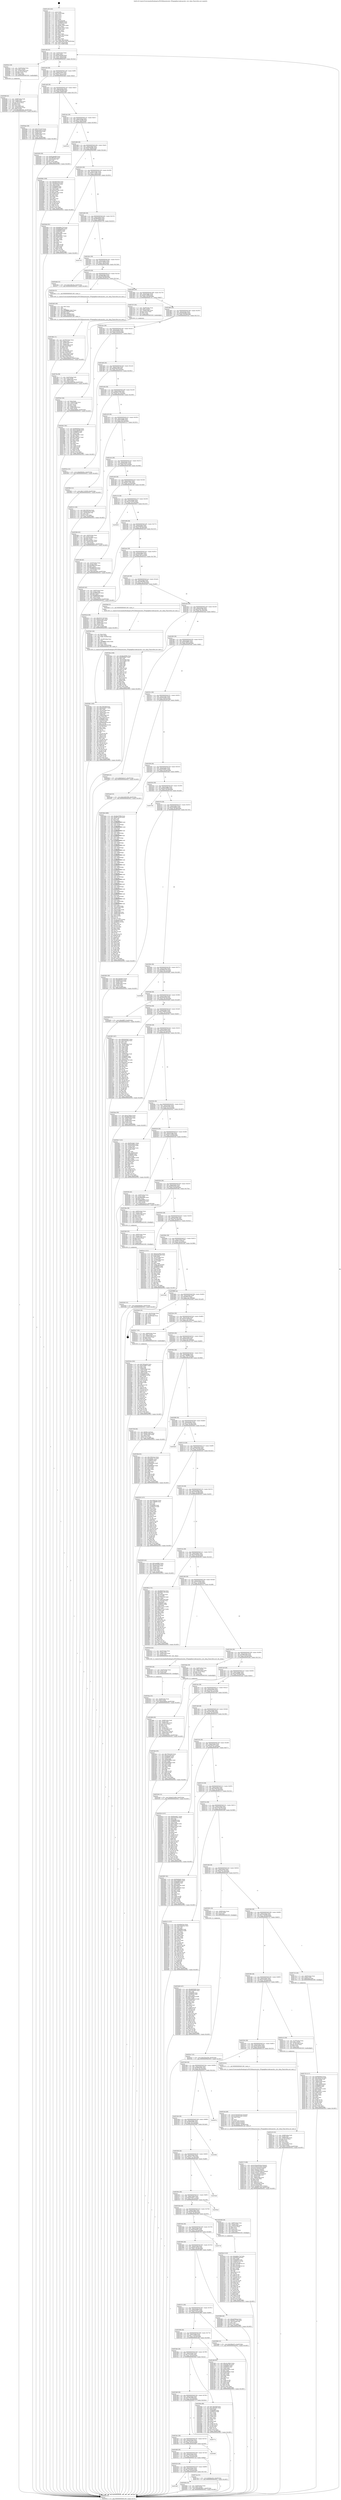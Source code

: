 digraph "0x401c20" {
  label = "0x401c20 (/mnt/c/Users/mathe/Desktop/tcc/POCII/binaries/extr_FFmpeglibavcodecaacsbr.c_sbr_chirp_Final-ollvm.out::main(0))"
  labelloc = "t"
  node[shape=record]

  Entry [label="",width=0.3,height=0.3,shape=circle,fillcolor=black,style=filled]
  "0x401c94" [label="{
     0x401c94 [32]\l
     | [instrs]\l
     &nbsp;&nbsp;0x401c94 \<+6\>: mov -0xc8(%rbp),%eax\l
     &nbsp;&nbsp;0x401c9a \<+2\>: mov %eax,%ecx\l
     &nbsp;&nbsp;0x401c9c \<+6\>: sub $0x82abeb89,%ecx\l
     &nbsp;&nbsp;0x401ca2 \<+6\>: mov %eax,-0xdc(%rbp)\l
     &nbsp;&nbsp;0x401ca8 \<+6\>: mov %ecx,-0xe0(%rbp)\l
     &nbsp;&nbsp;0x401cae \<+6\>: je 0000000000402fc2 \<main+0x13a2\>\l
  }"]
  "0x402fc2" [label="{
     0x402fc2 [29]\l
     | [instrs]\l
     &nbsp;&nbsp;0x402fc2 \<+4\>: mov -0x58(%rbp),%rax\l
     &nbsp;&nbsp;0x402fc6 \<+6\>: movl $0x1,(%rax)\l
     &nbsp;&nbsp;0x402fcc \<+4\>: mov -0x58(%rbp),%rax\l
     &nbsp;&nbsp;0x402fd0 \<+3\>: movslq (%rax),%rax\l
     &nbsp;&nbsp;0x402fd3 \<+4\>: shl $0x2,%rax\l
     &nbsp;&nbsp;0x402fd7 \<+3\>: mov %rax,%rdi\l
     &nbsp;&nbsp;0x402fda \<+5\>: call 0000000000401050 \<malloc@plt\>\l
     | [calls]\l
     &nbsp;&nbsp;0x401050 \{1\} (unknown)\l
  }"]
  "0x401cb4" [label="{
     0x401cb4 [28]\l
     | [instrs]\l
     &nbsp;&nbsp;0x401cb4 \<+5\>: jmp 0000000000401cb9 \<main+0x99\>\l
     &nbsp;&nbsp;0x401cb9 \<+6\>: mov -0xdc(%rbp),%eax\l
     &nbsp;&nbsp;0x401cbf \<+5\>: sub $0x82dc3a72,%eax\l
     &nbsp;&nbsp;0x401cc4 \<+6\>: mov %eax,-0xe4(%rbp)\l
     &nbsp;&nbsp;0x401cca \<+6\>: je 0000000000402bee \<main+0xfce\>\l
  }"]
  Exit [label="",width=0.3,height=0.3,shape=circle,fillcolor=black,style=filled,peripheries=2]
  "0x402bee" [label="{
     0x402bee [39]\l
     | [instrs]\l
     &nbsp;&nbsp;0x402bee \<+5\>: mov $0x27f7a550,%eax\l
     &nbsp;&nbsp;0x402bf3 \<+5\>: mov $0x423cbd1a,%ecx\l
     &nbsp;&nbsp;0x402bf8 \<+4\>: mov -0x80(%rbp),%rdx\l
     &nbsp;&nbsp;0x402bfc \<+2\>: mov (%rdx),%esi\l
     &nbsp;&nbsp;0x402bfe \<+7\>: mov -0x90(%rbp),%rdx\l
     &nbsp;&nbsp;0x402c05 \<+2\>: cmp (%rdx),%esi\l
     &nbsp;&nbsp;0x402c07 \<+3\>: cmovl %ecx,%eax\l
     &nbsp;&nbsp;0x402c0a \<+6\>: mov %eax,-0xc8(%rbp)\l
     &nbsp;&nbsp;0x402c10 \<+5\>: jmp 0000000000403922 \<main+0x1d02\>\l
  }"]
  "0x401cd0" [label="{
     0x401cd0 [28]\l
     | [instrs]\l
     &nbsp;&nbsp;0x401cd0 \<+5\>: jmp 0000000000401cd5 \<main+0xb5\>\l
     &nbsp;&nbsp;0x401cd5 \<+6\>: mov -0xdc(%rbp),%eax\l
     &nbsp;&nbsp;0x401cdb \<+5\>: sub $0x85d95a49,%eax\l
     &nbsp;&nbsp;0x401ce0 \<+6\>: mov %eax,-0xe8(%rbp)\l
     &nbsp;&nbsp;0x401ce6 \<+6\>: je 0000000000402d30 \<main+0x1110\>\l
  }"]
  "0x4035a7" [label="{
     0x4035a7 [15]\l
     | [instrs]\l
     &nbsp;&nbsp;0x4035a7 \<+10\>: movl $0x335ea200,-0xc8(%rbp)\l
     &nbsp;&nbsp;0x4035b1 \<+5\>: jmp 0000000000403922 \<main+0x1d02\>\l
  }"]
  "0x402d30" [label="{
     0x402d30 [30]\l
     | [instrs]\l
     &nbsp;&nbsp;0x402d30 \<+5\>: mov $0x82abeb89,%eax\l
     &nbsp;&nbsp;0x402d35 \<+5\>: mov $0x29f61bd3,%ecx\l
     &nbsp;&nbsp;0x402d3a \<+3\>: mov -0x2a(%rbp),%dl\l
     &nbsp;&nbsp;0x402d3d \<+3\>: test $0x1,%dl\l
     &nbsp;&nbsp;0x402d40 \<+3\>: cmovne %ecx,%eax\l
     &nbsp;&nbsp;0x402d43 \<+6\>: mov %eax,-0xc8(%rbp)\l
     &nbsp;&nbsp;0x402d49 \<+5\>: jmp 0000000000403922 \<main+0x1d02\>\l
  }"]
  "0x401cec" [label="{
     0x401cec [28]\l
     | [instrs]\l
     &nbsp;&nbsp;0x401cec \<+5\>: jmp 0000000000401cf1 \<main+0xd1\>\l
     &nbsp;&nbsp;0x401cf1 \<+6\>: mov -0xdc(%rbp),%eax\l
     &nbsp;&nbsp;0x401cf7 \<+5\>: sub $0x87e3ced8,%eax\l
     &nbsp;&nbsp;0x401cfc \<+6\>: mov %eax,-0xec(%rbp)\l
     &nbsp;&nbsp;0x401d02 \<+6\>: je 00000000004035c5 \<main+0x19a5\>\l
  }"]
  "0x4034c3" [label="{
     0x4034c3 [153]\l
     | [instrs]\l
     &nbsp;&nbsp;0x4034c3 \<+5\>: mov $0xdddba72d,%edx\l
     &nbsp;&nbsp;0x4034c8 \<+5\>: mov $0xb94eccef,%esi\l
     &nbsp;&nbsp;0x4034cd \<+3\>: mov $0x1,%r8b\l
     &nbsp;&nbsp;0x4034d0 \<+8\>: mov 0x406068,%r9d\l
     &nbsp;&nbsp;0x4034d8 \<+8\>: mov 0x406054,%r10d\l
     &nbsp;&nbsp;0x4034e0 \<+3\>: mov %r9d,%r11d\l
     &nbsp;&nbsp;0x4034e3 \<+7\>: add $0xe163299f,%r11d\l
     &nbsp;&nbsp;0x4034ea \<+4\>: sub $0x1,%r11d\l
     &nbsp;&nbsp;0x4034ee \<+7\>: sub $0xe163299f,%r11d\l
     &nbsp;&nbsp;0x4034f5 \<+4\>: imul %r11d,%r9d\l
     &nbsp;&nbsp;0x4034f9 \<+4\>: and $0x1,%r9d\l
     &nbsp;&nbsp;0x4034fd \<+4\>: cmp $0x0,%r9d\l
     &nbsp;&nbsp;0x403501 \<+3\>: sete %bl\l
     &nbsp;&nbsp;0x403504 \<+4\>: cmp $0xa,%r10d\l
     &nbsp;&nbsp;0x403508 \<+4\>: setl %r14b\l
     &nbsp;&nbsp;0x40350c \<+3\>: mov %bl,%r15b\l
     &nbsp;&nbsp;0x40350f \<+4\>: xor $0xff,%r15b\l
     &nbsp;&nbsp;0x403513 \<+3\>: mov %r14b,%r12b\l
     &nbsp;&nbsp;0x403516 \<+4\>: xor $0xff,%r12b\l
     &nbsp;&nbsp;0x40351a \<+4\>: xor $0x0,%r8b\l
     &nbsp;&nbsp;0x40351e \<+3\>: mov %r15b,%r13b\l
     &nbsp;&nbsp;0x403521 \<+4\>: and $0x0,%r13b\l
     &nbsp;&nbsp;0x403525 \<+3\>: and %r8b,%bl\l
     &nbsp;&nbsp;0x403528 \<+3\>: mov %r12b,%al\l
     &nbsp;&nbsp;0x40352b \<+2\>: and $0x0,%al\l
     &nbsp;&nbsp;0x40352d \<+3\>: and %r8b,%r14b\l
     &nbsp;&nbsp;0x403530 \<+3\>: or %bl,%r13b\l
     &nbsp;&nbsp;0x403533 \<+3\>: or %r14b,%al\l
     &nbsp;&nbsp;0x403536 \<+3\>: xor %al,%r13b\l
     &nbsp;&nbsp;0x403539 \<+3\>: or %r12b,%r15b\l
     &nbsp;&nbsp;0x40353c \<+4\>: xor $0xff,%r15b\l
     &nbsp;&nbsp;0x403540 \<+4\>: or $0x0,%r8b\l
     &nbsp;&nbsp;0x403544 \<+3\>: and %r8b,%r15b\l
     &nbsp;&nbsp;0x403547 \<+3\>: or %r15b,%r13b\l
     &nbsp;&nbsp;0x40354a \<+4\>: test $0x1,%r13b\l
     &nbsp;&nbsp;0x40354e \<+3\>: cmovne %esi,%edx\l
     &nbsp;&nbsp;0x403551 \<+6\>: mov %edx,-0xc8(%rbp)\l
     &nbsp;&nbsp;0x403557 \<+5\>: jmp 0000000000403922 \<main+0x1d02\>\l
  }"]
  "0x4035c5" [label="{
     0x4035c5\l
  }", style=dashed]
  "0x401d08" [label="{
     0x401d08 [28]\l
     | [instrs]\l
     &nbsp;&nbsp;0x401d08 \<+5\>: jmp 0000000000401d0d \<main+0xed\>\l
     &nbsp;&nbsp;0x401d0d \<+6\>: mov -0xdc(%rbp),%eax\l
     &nbsp;&nbsp;0x401d13 \<+5\>: sub $0x918af395,%eax\l
     &nbsp;&nbsp;0x401d18 \<+6\>: mov %eax,-0xf0(%rbp)\l
     &nbsp;&nbsp;0x401d1e \<+6\>: je 000000000040366c \<main+0x1a4c\>\l
  }"]
  "0x402440" [label="{
     0x402440\l
  }", style=dashed]
  "0x40366c" [label="{
     0x40366c [109]\l
     | [instrs]\l
     &nbsp;&nbsp;0x40366c \<+5\>: mov $0x4b8263f4,%eax\l
     &nbsp;&nbsp;0x403671 \<+5\>: mov $0xe6cbe1fd,%ecx\l
     &nbsp;&nbsp;0x403676 \<+7\>: mov -0xc0(%rbp),%rdx\l
     &nbsp;&nbsp;0x40367d \<+6\>: movl $0x0,(%rdx)\l
     &nbsp;&nbsp;0x403683 \<+7\>: mov 0x406068,%esi\l
     &nbsp;&nbsp;0x40368a \<+7\>: mov 0x406054,%edi\l
     &nbsp;&nbsp;0x403691 \<+3\>: mov %esi,%r8d\l
     &nbsp;&nbsp;0x403694 \<+7\>: add $0x4c927ba2,%r8d\l
     &nbsp;&nbsp;0x40369b \<+4\>: sub $0x1,%r8d\l
     &nbsp;&nbsp;0x40369f \<+7\>: sub $0x4c927ba2,%r8d\l
     &nbsp;&nbsp;0x4036a6 \<+4\>: imul %r8d,%esi\l
     &nbsp;&nbsp;0x4036aa \<+3\>: and $0x1,%esi\l
     &nbsp;&nbsp;0x4036ad \<+3\>: cmp $0x0,%esi\l
     &nbsp;&nbsp;0x4036b0 \<+4\>: sete %r9b\l
     &nbsp;&nbsp;0x4036b4 \<+3\>: cmp $0xa,%edi\l
     &nbsp;&nbsp;0x4036b7 \<+4\>: setl %r10b\l
     &nbsp;&nbsp;0x4036bb \<+3\>: mov %r9b,%r11b\l
     &nbsp;&nbsp;0x4036be \<+3\>: and %r10b,%r11b\l
     &nbsp;&nbsp;0x4036c1 \<+3\>: xor %r10b,%r9b\l
     &nbsp;&nbsp;0x4036c4 \<+3\>: or %r9b,%r11b\l
     &nbsp;&nbsp;0x4036c7 \<+4\>: test $0x1,%r11b\l
     &nbsp;&nbsp;0x4036cb \<+3\>: cmovne %ecx,%eax\l
     &nbsp;&nbsp;0x4036ce \<+6\>: mov %eax,-0xc8(%rbp)\l
     &nbsp;&nbsp;0x4036d4 \<+5\>: jmp 0000000000403922 \<main+0x1d02\>\l
  }"]
  "0x401d24" [label="{
     0x401d24 [28]\l
     | [instrs]\l
     &nbsp;&nbsp;0x401d24 \<+5\>: jmp 0000000000401d29 \<main+0x109\>\l
     &nbsp;&nbsp;0x401d29 \<+6\>: mov -0xdc(%rbp),%eax\l
     &nbsp;&nbsp;0x401d2f \<+5\>: sub $0x91e15b61,%eax\l
     &nbsp;&nbsp;0x401d34 \<+6\>: mov %eax,-0xf4(%rbp)\l
     &nbsp;&nbsp;0x401d3a \<+6\>: je 0000000000403444 \<main+0x1824\>\l
  }"]
  "0x403404" [label="{
     0x403404 [25]\l
     | [instrs]\l
     &nbsp;&nbsp;0x403404 \<+4\>: mov -0x40(%rbp),%rax\l
     &nbsp;&nbsp;0x403408 \<+6\>: movl $0x0,(%rax)\l
     &nbsp;&nbsp;0x40340e \<+10\>: movl $0xcb65d837,-0xc8(%rbp)\l
     &nbsp;&nbsp;0x403418 \<+5\>: jmp 0000000000403922 \<main+0x1d02\>\l
  }"]
  "0x403444" [label="{
     0x403444 [91]\l
     | [instrs]\l
     &nbsp;&nbsp;0x403444 \<+5\>: mov $0xdddba72d,%eax\l
     &nbsp;&nbsp;0x403449 \<+5\>: mov $0x646ca80a,%ecx\l
     &nbsp;&nbsp;0x40344e \<+7\>: mov 0x406068,%edx\l
     &nbsp;&nbsp;0x403455 \<+7\>: mov 0x406054,%esi\l
     &nbsp;&nbsp;0x40345c \<+2\>: mov %edx,%edi\l
     &nbsp;&nbsp;0x40345e \<+6\>: sub $0xbfc6e857,%edi\l
     &nbsp;&nbsp;0x403464 \<+3\>: sub $0x1,%edi\l
     &nbsp;&nbsp;0x403467 \<+6\>: add $0xbfc6e857,%edi\l
     &nbsp;&nbsp;0x40346d \<+3\>: imul %edi,%edx\l
     &nbsp;&nbsp;0x403470 \<+3\>: and $0x1,%edx\l
     &nbsp;&nbsp;0x403473 \<+3\>: cmp $0x0,%edx\l
     &nbsp;&nbsp;0x403476 \<+4\>: sete %r8b\l
     &nbsp;&nbsp;0x40347a \<+3\>: cmp $0xa,%esi\l
     &nbsp;&nbsp;0x40347d \<+4\>: setl %r9b\l
     &nbsp;&nbsp;0x403481 \<+3\>: mov %r8b,%r10b\l
     &nbsp;&nbsp;0x403484 \<+3\>: and %r9b,%r10b\l
     &nbsp;&nbsp;0x403487 \<+3\>: xor %r9b,%r8b\l
     &nbsp;&nbsp;0x40348a \<+3\>: or %r8b,%r10b\l
     &nbsp;&nbsp;0x40348d \<+4\>: test $0x1,%r10b\l
     &nbsp;&nbsp;0x403491 \<+3\>: cmovne %ecx,%eax\l
     &nbsp;&nbsp;0x403494 \<+6\>: mov %eax,-0xc8(%rbp)\l
     &nbsp;&nbsp;0x40349a \<+5\>: jmp 0000000000403922 \<main+0x1d02\>\l
  }"]
  "0x401d40" [label="{
     0x401d40 [28]\l
     | [instrs]\l
     &nbsp;&nbsp;0x401d40 \<+5\>: jmp 0000000000401d45 \<main+0x125\>\l
     &nbsp;&nbsp;0x401d45 \<+6\>: mov -0xdc(%rbp),%eax\l
     &nbsp;&nbsp;0x401d4b \<+5\>: sub $0x9fe094c0,%eax\l
     &nbsp;&nbsp;0x401d50 \<+6\>: mov %eax,-0xf8(%rbp)\l
     &nbsp;&nbsp;0x401d56 \<+6\>: je 0000000000403745 \<main+0x1b25\>\l
  }"]
  "0x4033d3" [label="{
     0x4033d3 [15]\l
     | [instrs]\l
     &nbsp;&nbsp;0x4033d3 \<+10\>: movl $0xab3beeb5,-0xc8(%rbp)\l
     &nbsp;&nbsp;0x4033dd \<+5\>: jmp 0000000000403922 \<main+0x1d02\>\l
  }"]
  "0x403745" [label="{
     0x403745\l
  }", style=dashed]
  "0x401d5c" [label="{
     0x401d5c [28]\l
     | [instrs]\l
     &nbsp;&nbsp;0x401d5c \<+5\>: jmp 0000000000401d61 \<main+0x141\>\l
     &nbsp;&nbsp;0x401d61 \<+6\>: mov -0xdc(%rbp),%eax\l
     &nbsp;&nbsp;0x401d67 \<+5\>: sub $0xa37fb9ca,%eax\l
     &nbsp;&nbsp;0x401d6c \<+6\>: mov %eax,-0xfc(%rbp)\l
     &nbsp;&nbsp;0x401d72 \<+6\>: je 0000000000402e6d \<main+0x124d\>\l
  }"]
  "0x4033b0" [label="{
     0x4033b0 [35]\l
     | [instrs]\l
     &nbsp;&nbsp;0x4033b0 \<+7\>: mov -0x88(%rbp),%rax\l
     &nbsp;&nbsp;0x4033b7 \<+3\>: mov (%rax),%rax\l
     &nbsp;&nbsp;0x4033ba \<+4\>: mov -0x48(%rbp),%rcx\l
     &nbsp;&nbsp;0x4033be \<+3\>: movslq (%rcx),%rcx\l
     &nbsp;&nbsp;0x4033c1 \<+4\>: shl $0x4,%rcx\l
     &nbsp;&nbsp;0x4033c5 \<+3\>: add %rcx,%rax\l
     &nbsp;&nbsp;0x4033c8 \<+3\>: mov (%rax),%rax\l
     &nbsp;&nbsp;0x4033cb \<+3\>: mov %rax,%rdi\l
     &nbsp;&nbsp;0x4033ce \<+5\>: call 0000000000401030 \<free@plt\>\l
     | [calls]\l
     &nbsp;&nbsp;0x401030 \{1\} (unknown)\l
  }"]
  "0x402e6d" [label="{
     0x402e6d [15]\l
     | [instrs]\l
     &nbsp;&nbsp;0x402e6d \<+10\>: movl $0x318fc2da,-0xc8(%rbp)\l
     &nbsp;&nbsp;0x402e77 \<+5\>: jmp 0000000000403922 \<main+0x1d02\>\l
  }"]
  "0x401d78" [label="{
     0x401d78 [28]\l
     | [instrs]\l
     &nbsp;&nbsp;0x401d78 \<+5\>: jmp 0000000000401d7d \<main+0x15d\>\l
     &nbsp;&nbsp;0x401d7d \<+6\>: mov -0xdc(%rbp),%eax\l
     &nbsp;&nbsp;0x401d83 \<+5\>: sub $0xa9fbc96d,%eax\l
     &nbsp;&nbsp;0x401d88 \<+6\>: mov %eax,-0x100(%rbp)\l
     &nbsp;&nbsp;0x401d8e \<+6\>: je 0000000000402dce \<main+0x11ae\>\l
  }"]
  "0x40334a" [label="{
     0x40334a [25]\l
     | [instrs]\l
     &nbsp;&nbsp;0x40334a \<+4\>: mov -0x48(%rbp),%rax\l
     &nbsp;&nbsp;0x40334e \<+6\>: movl $0x0,(%rax)\l
     &nbsp;&nbsp;0x403354 \<+10\>: movl $0xdc04bfea,-0xc8(%rbp)\l
     &nbsp;&nbsp;0x40335e \<+5\>: jmp 0000000000403922 \<main+0x1d02\>\l
  }"]
  "0x402dce" [label="{
     0x402dce [5]\l
     | [instrs]\l
     &nbsp;&nbsp;0x402dce \<+5\>: call 0000000000401160 \<next_i\>\l
     | [calls]\l
     &nbsp;&nbsp;0x401160 \{1\} (/mnt/c/Users/mathe/Desktop/tcc/POCII/binaries/extr_FFmpeglibavcodecaacsbr.c_sbr_chirp_Final-ollvm.out::next_i)\l
  }"]
  "0x401d94" [label="{
     0x401d94 [28]\l
     | [instrs]\l
     &nbsp;&nbsp;0x401d94 \<+5\>: jmp 0000000000401d99 \<main+0x179\>\l
     &nbsp;&nbsp;0x401d99 \<+6\>: mov -0xdc(%rbp),%eax\l
     &nbsp;&nbsp;0x401d9f \<+5\>: sub $0xab116f6a,%eax\l
     &nbsp;&nbsp;0x401da4 \<+6\>: mov %eax,-0x104(%rbp)\l
     &nbsp;&nbsp;0x401daa \<+6\>: je 00000000004027d7 \<main+0xbb7\>\l
  }"]
  "0x403338" [label="{
     0x403338 [18]\l
     | [instrs]\l
     &nbsp;&nbsp;0x403338 \<+7\>: mov -0xa0(%rbp),%rax\l
     &nbsp;&nbsp;0x40333f \<+3\>: mov (%rax),%rax\l
     &nbsp;&nbsp;0x403342 \<+3\>: mov %rax,%rdi\l
     &nbsp;&nbsp;0x403345 \<+5\>: call 0000000000401030 \<free@plt\>\l
     | [calls]\l
     &nbsp;&nbsp;0x401030 \{1\} (unknown)\l
  }"]
  "0x4027d7" [label="{
     0x4027d7 [35]\l
     | [instrs]\l
     &nbsp;&nbsp;0x4027d7 \<+7\>: mov -0xa8(%rbp),%rax\l
     &nbsp;&nbsp;0x4027de \<+6\>: movl $0x1,(%rax)\l
     &nbsp;&nbsp;0x4027e4 \<+7\>: mov -0xa8(%rbp),%rax\l
     &nbsp;&nbsp;0x4027eb \<+3\>: movslq (%rax),%rax\l
     &nbsp;&nbsp;0x4027ee \<+4\>: shl $0x2,%rax\l
     &nbsp;&nbsp;0x4027f2 \<+3\>: mov %rax,%rdi\l
     &nbsp;&nbsp;0x4027f5 \<+5\>: call 0000000000401050 \<malloc@plt\>\l
     | [calls]\l
     &nbsp;&nbsp;0x401050 \{1\} (unknown)\l
  }"]
  "0x401db0" [label="{
     0x401db0 [28]\l
     | [instrs]\l
     &nbsp;&nbsp;0x401db0 \<+5\>: jmp 0000000000401db5 \<main+0x195\>\l
     &nbsp;&nbsp;0x401db5 \<+6\>: mov -0xdc(%rbp),%eax\l
     &nbsp;&nbsp;0x401dbb \<+5\>: sub $0xab3beeb5,%eax\l
     &nbsp;&nbsp;0x401dc0 \<+6\>: mov %eax,-0x108(%rbp)\l
     &nbsp;&nbsp;0x401dc6 \<+6\>: je 00000000004033e2 \<main+0x17c2\>\l
  }"]
  "0x403175" [label="{
     0x403175 [99]\l
     | [instrs]\l
     &nbsp;&nbsp;0x403175 \<+8\>: movsd 0xea3(%rip),%xmm1\l
     &nbsp;&nbsp;0x40317d \<+8\>: movsd 0xea3(%rip),%xmm2\l
     &nbsp;&nbsp;0x403185 \<+4\>: cvtss2sd %xmm0,%xmm0\l
     &nbsp;&nbsp;0x403189 \<+4\>: divsd %xmm2,%xmm0\l
     &nbsp;&nbsp;0x40318d \<+4\>: addsd %xmm0,%xmm1\l
     &nbsp;&nbsp;0x403191 \<+8\>: movsd -0x208(%rbp),%xmm0\l
     &nbsp;&nbsp;0x403199 \<+4\>: mulsd %xmm1,%xmm0\l
     &nbsp;&nbsp;0x40319d \<+4\>: cvtsd2ss %xmm0,%xmm0\l
     &nbsp;&nbsp;0x4031a1 \<+7\>: mov -0x88(%rbp),%rsi\l
     &nbsp;&nbsp;0x4031a8 \<+3\>: mov (%rsi),%rsi\l
     &nbsp;&nbsp;0x4031ab \<+4\>: mov -0x80(%rbp),%rdi\l
     &nbsp;&nbsp;0x4031af \<+3\>: movslq (%rdi),%rdi\l
     &nbsp;&nbsp;0x4031b2 \<+4\>: shl $0x4,%rdi\l
     &nbsp;&nbsp;0x4031b6 \<+3\>: add %rdi,%rsi\l
     &nbsp;&nbsp;0x4031b9 \<+4\>: mov 0x8(%rsi),%rsi\l
     &nbsp;&nbsp;0x4031bd \<+4\>: mov -0x50(%rbp),%rdi\l
     &nbsp;&nbsp;0x4031c1 \<+3\>: movslq (%rdi),%rdi\l
     &nbsp;&nbsp;0x4031c4 \<+5\>: movss %xmm0,(%rsi,%rdi,4)\l
     &nbsp;&nbsp;0x4031c9 \<+10\>: movl $0xbf5174ac,-0xc8(%rbp)\l
     &nbsp;&nbsp;0x4031d3 \<+5\>: jmp 0000000000403922 \<main+0x1d02\>\l
  }"]
  "0x4033e2" [label="{
     0x4033e2 [34]\l
     | [instrs]\l
     &nbsp;&nbsp;0x4033e2 \<+2\>: xor %eax,%eax\l
     &nbsp;&nbsp;0x4033e4 \<+4\>: mov -0x48(%rbp),%rcx\l
     &nbsp;&nbsp;0x4033e8 \<+2\>: mov (%rcx),%edx\l
     &nbsp;&nbsp;0x4033ea \<+3\>: sub $0x1,%eax\l
     &nbsp;&nbsp;0x4033ed \<+2\>: sub %eax,%edx\l
     &nbsp;&nbsp;0x4033ef \<+4\>: mov -0x48(%rbp),%rcx\l
     &nbsp;&nbsp;0x4033f3 \<+2\>: mov %edx,(%rcx)\l
     &nbsp;&nbsp;0x4033f5 \<+10\>: movl $0xdc04bfea,-0xc8(%rbp)\l
     &nbsp;&nbsp;0x4033ff \<+5\>: jmp 0000000000403922 \<main+0x1d02\>\l
  }"]
  "0x401dcc" [label="{
     0x401dcc [28]\l
     | [instrs]\l
     &nbsp;&nbsp;0x401dcc \<+5\>: jmp 0000000000401dd1 \<main+0x1b1\>\l
     &nbsp;&nbsp;0x401dd1 \<+6\>: mov -0xdc(%rbp),%eax\l
     &nbsp;&nbsp;0x401dd7 \<+5\>: sub $0xad29b3ae,%eax\l
     &nbsp;&nbsp;0x401ddc \<+6\>: mov %eax,-0x10c(%rbp)\l
     &nbsp;&nbsp;0x401de2 \<+6\>: je 00000000004026c7 \<main+0xaa7\>\l
  }"]
  "0x403144" [label="{
     0x403144 [49]\l
     | [instrs]\l
     &nbsp;&nbsp;0x403144 \<+8\>: movsd 0xee4(%rip),%xmm0\l
     &nbsp;&nbsp;0x40314c \<+8\>: movsd 0xee4(%rip),%xmm1\l
     &nbsp;&nbsp;0x403154 \<+5\>: mov $0x2,%ecx\l
     &nbsp;&nbsp;0x403159 \<+1\>: cltd\l
     &nbsp;&nbsp;0x40315a \<+2\>: idiv %ecx\l
     &nbsp;&nbsp;0x40315c \<+4\>: cvtsi2sd %edx,%xmm2\l
     &nbsp;&nbsp;0x403160 \<+4\>: mulsd %xmm2,%xmm1\l
     &nbsp;&nbsp;0x403164 \<+4\>: addsd %xmm0,%xmm1\l
     &nbsp;&nbsp;0x403168 \<+8\>: movsd %xmm1,-0x208(%rbp)\l
     &nbsp;&nbsp;0x403170 \<+5\>: call 00000000004011a0 \<next_f\>\l
     | [calls]\l
     &nbsp;&nbsp;0x4011a0 \{1\} (/mnt/c/Users/mathe/Desktop/tcc/POCII/binaries/extr_FFmpeglibavcodecaacsbr.c_sbr_chirp_Final-ollvm.out::next_f)\l
  }"]
  "0x4026c7" [label="{
     0x4026c7 [91]\l
     | [instrs]\l
     &nbsp;&nbsp;0x4026c7 \<+5\>: mov $0x9fe094c0,%eax\l
     &nbsp;&nbsp;0x4026cc \<+5\>: mov $0x3728c4b6,%ecx\l
     &nbsp;&nbsp;0x4026d1 \<+7\>: mov 0x406068,%edx\l
     &nbsp;&nbsp;0x4026d8 \<+7\>: mov 0x406054,%esi\l
     &nbsp;&nbsp;0x4026df \<+2\>: mov %edx,%edi\l
     &nbsp;&nbsp;0x4026e1 \<+6\>: sub $0x7fde2631,%edi\l
     &nbsp;&nbsp;0x4026e7 \<+3\>: sub $0x1,%edi\l
     &nbsp;&nbsp;0x4026ea \<+6\>: add $0x7fde2631,%edi\l
     &nbsp;&nbsp;0x4026f0 \<+3\>: imul %edi,%edx\l
     &nbsp;&nbsp;0x4026f3 \<+3\>: and $0x1,%edx\l
     &nbsp;&nbsp;0x4026f6 \<+3\>: cmp $0x0,%edx\l
     &nbsp;&nbsp;0x4026f9 \<+4\>: sete %r8b\l
     &nbsp;&nbsp;0x4026fd \<+3\>: cmp $0xa,%esi\l
     &nbsp;&nbsp;0x402700 \<+4\>: setl %r9b\l
     &nbsp;&nbsp;0x402704 \<+3\>: mov %r8b,%r10b\l
     &nbsp;&nbsp;0x402707 \<+3\>: and %r9b,%r10b\l
     &nbsp;&nbsp;0x40270a \<+3\>: xor %r9b,%r8b\l
     &nbsp;&nbsp;0x40270d \<+3\>: or %r8b,%r10b\l
     &nbsp;&nbsp;0x402710 \<+4\>: test $0x1,%r10b\l
     &nbsp;&nbsp;0x402714 \<+3\>: cmovne %ecx,%eax\l
     &nbsp;&nbsp;0x402717 \<+6\>: mov %eax,-0xc8(%rbp)\l
     &nbsp;&nbsp;0x40271d \<+5\>: jmp 0000000000403922 \<main+0x1d02\>\l
  }"]
  "0x401de8" [label="{
     0x401de8 [28]\l
     | [instrs]\l
     &nbsp;&nbsp;0x401de8 \<+5\>: jmp 0000000000401ded \<main+0x1cd\>\l
     &nbsp;&nbsp;0x401ded \<+6\>: mov -0xdc(%rbp),%eax\l
     &nbsp;&nbsp;0x401df3 \<+5\>: sub $0xb94eccef,%eax\l
     &nbsp;&nbsp;0x401df8 \<+6\>: mov %eax,-0x110(%rbp)\l
     &nbsp;&nbsp;0x401dfe \<+6\>: je 000000000040355c \<main+0x193c\>\l
  }"]
  "0x402fdf" [label="{
     0x402fdf [53]\l
     | [instrs]\l
     &nbsp;&nbsp;0x402fdf \<+7\>: mov -0x88(%rbp),%rdi\l
     &nbsp;&nbsp;0x402fe6 \<+3\>: mov (%rdi),%rdi\l
     &nbsp;&nbsp;0x402fe9 \<+4\>: mov -0x80(%rbp),%rcx\l
     &nbsp;&nbsp;0x402fed \<+3\>: movslq (%rcx),%rcx\l
     &nbsp;&nbsp;0x402ff0 \<+4\>: shl $0x4,%rcx\l
     &nbsp;&nbsp;0x402ff4 \<+3\>: add %rcx,%rdi\l
     &nbsp;&nbsp;0x402ff7 \<+4\>: mov %rax,0x8(%rdi)\l
     &nbsp;&nbsp;0x402ffb \<+4\>: mov -0x50(%rbp),%rax\l
     &nbsp;&nbsp;0x402fff \<+6\>: movl $0x0,(%rax)\l
     &nbsp;&nbsp;0x403005 \<+10\>: movl $0x2e6c5083,-0xc8(%rbp)\l
     &nbsp;&nbsp;0x40300f \<+5\>: jmp 0000000000403922 \<main+0x1d02\>\l
  }"]
  "0x40355c" [label="{
     0x40355c [15]\l
     | [instrs]\l
     &nbsp;&nbsp;0x40355c \<+10\>: movl $0xbf3b56cc,-0xc8(%rbp)\l
     &nbsp;&nbsp;0x403566 \<+5\>: jmp 0000000000403922 \<main+0x1d02\>\l
  }"]
  "0x401e04" [label="{
     0x401e04 [28]\l
     | [instrs]\l
     &nbsp;&nbsp;0x401e04 \<+5\>: jmp 0000000000401e09 \<main+0x1e9\>\l
     &nbsp;&nbsp;0x401e09 \<+6\>: mov -0xdc(%rbp),%eax\l
     &nbsp;&nbsp;0x401e0f \<+5\>: sub $0xbb8c1139,%eax\l
     &nbsp;&nbsp;0x401e14 \<+6\>: mov %eax,-0x114(%rbp)\l
     &nbsp;&nbsp;0x401e1a \<+6\>: je 0000000000402fb3 \<main+0x1393\>\l
  }"]
  "0x402dfb" [label="{
     0x402dfb [72]\l
     | [instrs]\l
     &nbsp;&nbsp;0x402dfb \<+6\>: mov -0x200(%rbp),%ecx\l
     &nbsp;&nbsp;0x402e01 \<+3\>: imul %eax,%ecx\l
     &nbsp;&nbsp;0x402e04 \<+7\>: mov -0x88(%rbp),%rsi\l
     &nbsp;&nbsp;0x402e0b \<+3\>: mov (%rsi),%rsi\l
     &nbsp;&nbsp;0x402e0e \<+4\>: mov -0x80(%rbp),%rdi\l
     &nbsp;&nbsp;0x402e12 \<+3\>: movslq (%rdi),%rdi\l
     &nbsp;&nbsp;0x402e15 \<+4\>: shl $0x4,%rdi\l
     &nbsp;&nbsp;0x402e19 \<+3\>: add %rdi,%rsi\l
     &nbsp;&nbsp;0x402e1c \<+3\>: mov (%rsi),%rsi\l
     &nbsp;&nbsp;0x402e1f \<+4\>: mov -0x70(%rbp),%rdi\l
     &nbsp;&nbsp;0x402e23 \<+3\>: movslq (%rdi),%rdi\l
     &nbsp;&nbsp;0x402e26 \<+4\>: mov (%rsi,%rdi,8),%rsi\l
     &nbsp;&nbsp;0x402e2a \<+4\>: mov -0x60(%rbp),%rdi\l
     &nbsp;&nbsp;0x402e2e \<+3\>: movslq (%rdi),%rdi\l
     &nbsp;&nbsp;0x402e31 \<+3\>: mov %ecx,(%rsi,%rdi,4)\l
     &nbsp;&nbsp;0x402e34 \<+10\>: movl $0xc928d42e,-0xc8(%rbp)\l
     &nbsp;&nbsp;0x402e3e \<+5\>: jmp 0000000000403922 \<main+0x1d02\>\l
  }"]
  "0x402fb3" [label="{
     0x402fb3 [15]\l
     | [instrs]\l
     &nbsp;&nbsp;0x402fb3 \<+10\>: movl $0x7110262f,-0xc8(%rbp)\l
     &nbsp;&nbsp;0x402fbd \<+5\>: jmp 0000000000403922 \<main+0x1d02\>\l
  }"]
  "0x401e20" [label="{
     0x401e20 [28]\l
     | [instrs]\l
     &nbsp;&nbsp;0x401e20 \<+5\>: jmp 0000000000401e25 \<main+0x205\>\l
     &nbsp;&nbsp;0x401e25 \<+6\>: mov -0xdc(%rbp),%eax\l
     &nbsp;&nbsp;0x401e2b \<+5\>: sub $0xbcce6f04,%eax\l
     &nbsp;&nbsp;0x401e30 \<+6\>: mov %eax,-0x118(%rbp)\l
     &nbsp;&nbsp;0x401e36 \<+6\>: je 0000000000403121 \<main+0x1501\>\l
  }"]
  "0x402dd3" [label="{
     0x402dd3 [40]\l
     | [instrs]\l
     &nbsp;&nbsp;0x402dd3 \<+5\>: mov $0x2,%ecx\l
     &nbsp;&nbsp;0x402dd8 \<+1\>: cltd\l
     &nbsp;&nbsp;0x402dd9 \<+2\>: idiv %ecx\l
     &nbsp;&nbsp;0x402ddb \<+6\>: imul $0xfffffffe,%edx,%ecx\l
     &nbsp;&nbsp;0x402de1 \<+6\>: sub $0xf2599268,%ecx\l
     &nbsp;&nbsp;0x402de7 \<+3\>: add $0x1,%ecx\l
     &nbsp;&nbsp;0x402dea \<+6\>: add $0xf2599268,%ecx\l
     &nbsp;&nbsp;0x402df0 \<+6\>: mov %ecx,-0x200(%rbp)\l
     &nbsp;&nbsp;0x402df6 \<+5\>: call 0000000000401160 \<next_i\>\l
     | [calls]\l
     &nbsp;&nbsp;0x401160 \{1\} (/mnt/c/Users/mathe/Desktop/tcc/POCII/binaries/extr_FFmpeglibavcodecaacsbr.c_sbr_chirp_Final-ollvm.out::next_i)\l
  }"]
  "0x403121" [label="{
     0x403121 [30]\l
     | [instrs]\l
     &nbsp;&nbsp;0x403121 \<+5\>: mov $0x22fb32ae,%eax\l
     &nbsp;&nbsp;0x403126 \<+5\>: mov $0x442a61b2,%ecx\l
     &nbsp;&nbsp;0x40312b \<+3\>: mov -0x29(%rbp),%dl\l
     &nbsp;&nbsp;0x40312e \<+3\>: test $0x1,%dl\l
     &nbsp;&nbsp;0x403131 \<+3\>: cmovne %ecx,%eax\l
     &nbsp;&nbsp;0x403134 \<+6\>: mov %eax,-0xc8(%rbp)\l
     &nbsp;&nbsp;0x40313a \<+5\>: jmp 0000000000403922 \<main+0x1d02\>\l
  }"]
  "0x401e3c" [label="{
     0x401e3c [28]\l
     | [instrs]\l
     &nbsp;&nbsp;0x401e3c \<+5\>: jmp 0000000000401e41 \<main+0x221\>\l
     &nbsp;&nbsp;0x401e41 \<+6\>: mov -0xdc(%rbp),%eax\l
     &nbsp;&nbsp;0x401e47 \<+5\>: sub $0xbf3b56cc,%eax\l
     &nbsp;&nbsp;0x401e4c \<+6\>: mov %eax,-0x11c(%rbp)\l
     &nbsp;&nbsp;0x401e52 \<+6\>: je 000000000040356b \<main+0x194b\>\l
  }"]
  "0x402d6b" [label="{
     0x402d6b [63]\l
     | [instrs]\l
     &nbsp;&nbsp;0x402d6b \<+7\>: mov -0x88(%rbp),%rdi\l
     &nbsp;&nbsp;0x402d72 \<+3\>: mov (%rdi),%rdi\l
     &nbsp;&nbsp;0x402d75 \<+4\>: mov -0x80(%rbp),%rcx\l
     &nbsp;&nbsp;0x402d79 \<+3\>: movslq (%rcx),%rcx\l
     &nbsp;&nbsp;0x402d7c \<+4\>: shl $0x4,%rcx\l
     &nbsp;&nbsp;0x402d80 \<+3\>: add %rcx,%rdi\l
     &nbsp;&nbsp;0x402d83 \<+3\>: mov (%rdi),%rcx\l
     &nbsp;&nbsp;0x402d86 \<+4\>: mov -0x70(%rbp),%rdi\l
     &nbsp;&nbsp;0x402d8a \<+3\>: movslq (%rdi),%rdi\l
     &nbsp;&nbsp;0x402d8d \<+4\>: mov %rax,(%rcx,%rdi,8)\l
     &nbsp;&nbsp;0x402d91 \<+4\>: mov -0x60(%rbp),%rax\l
     &nbsp;&nbsp;0x402d95 \<+6\>: movl $0x0,(%rax)\l
     &nbsp;&nbsp;0x402d9b \<+10\>: movl $0xead2041f,-0xc8(%rbp)\l
     &nbsp;&nbsp;0x402da5 \<+5\>: jmp 0000000000403922 \<main+0x1d02\>\l
  }"]
  "0x40356b" [label="{
     0x40356b [42]\l
     | [instrs]\l
     &nbsp;&nbsp;0x40356b \<+4\>: mov -0x40(%rbp),%rax\l
     &nbsp;&nbsp;0x40356f \<+2\>: mov (%rax),%ecx\l
     &nbsp;&nbsp;0x403571 \<+6\>: sub $0x1cd5d9e7,%ecx\l
     &nbsp;&nbsp;0x403577 \<+3\>: add $0x1,%ecx\l
     &nbsp;&nbsp;0x40357a \<+6\>: add $0x1cd5d9e7,%ecx\l
     &nbsp;&nbsp;0x403580 \<+4\>: mov -0x40(%rbp),%rax\l
     &nbsp;&nbsp;0x403584 \<+2\>: mov %ecx,(%rax)\l
     &nbsp;&nbsp;0x403586 \<+10\>: movl $0xcb65d837,-0xc8(%rbp)\l
     &nbsp;&nbsp;0x403590 \<+5\>: jmp 0000000000403922 \<main+0x1d02\>\l
  }"]
  "0x401e58" [label="{
     0x401e58 [28]\l
     | [instrs]\l
     &nbsp;&nbsp;0x401e58 \<+5\>: jmp 0000000000401e5d \<main+0x23d\>\l
     &nbsp;&nbsp;0x401e5d \<+6\>: mov -0xdc(%rbp),%eax\l
     &nbsp;&nbsp;0x401e63 \<+5\>: sub $0xbf5174ac,%eax\l
     &nbsp;&nbsp;0x401e68 \<+6\>: mov %eax,-0x120(%rbp)\l
     &nbsp;&nbsp;0x401e6e \<+6\>: je 00000000004031d8 \<main+0x15b8\>\l
  }"]
  "0x402c32" [label="{
     0x402c32 [52]\l
     | [instrs]\l
     &nbsp;&nbsp;0x402c32 \<+7\>: mov -0x88(%rbp),%rdi\l
     &nbsp;&nbsp;0x402c39 \<+3\>: mov (%rdi),%rdi\l
     &nbsp;&nbsp;0x402c3c \<+4\>: mov -0x80(%rbp),%rcx\l
     &nbsp;&nbsp;0x402c40 \<+3\>: movslq (%rcx),%rcx\l
     &nbsp;&nbsp;0x402c43 \<+4\>: shl $0x4,%rcx\l
     &nbsp;&nbsp;0x402c47 \<+3\>: add %rcx,%rdi\l
     &nbsp;&nbsp;0x402c4a \<+3\>: mov %rax,(%rdi)\l
     &nbsp;&nbsp;0x402c4d \<+4\>: mov -0x70(%rbp),%rax\l
     &nbsp;&nbsp;0x402c51 \<+6\>: movl $0x0,(%rax)\l
     &nbsp;&nbsp;0x402c57 \<+10\>: movl $0x7110262f,-0xc8(%rbp)\l
     &nbsp;&nbsp;0x402c61 \<+5\>: jmp 0000000000403922 \<main+0x1d02\>\l
  }"]
  "0x4031d8" [label="{
     0x4031d8 [42]\l
     | [instrs]\l
     &nbsp;&nbsp;0x4031d8 \<+4\>: mov -0x50(%rbp),%rax\l
     &nbsp;&nbsp;0x4031dc \<+2\>: mov (%rax),%ecx\l
     &nbsp;&nbsp;0x4031de \<+6\>: add $0xef8de2b4,%ecx\l
     &nbsp;&nbsp;0x4031e4 \<+3\>: add $0x1,%ecx\l
     &nbsp;&nbsp;0x4031e7 \<+6\>: sub $0xef8de2b4,%ecx\l
     &nbsp;&nbsp;0x4031ed \<+4\>: mov -0x50(%rbp),%rax\l
     &nbsp;&nbsp;0x4031f1 \<+2\>: mov %ecx,(%rax)\l
     &nbsp;&nbsp;0x4031f3 \<+10\>: movl $0x2e6c5083,-0xc8(%rbp)\l
     &nbsp;&nbsp;0x4031fd \<+5\>: jmp 0000000000403922 \<main+0x1d02\>\l
  }"]
  "0x401e74" [label="{
     0x401e74 [28]\l
     | [instrs]\l
     &nbsp;&nbsp;0x401e74 \<+5\>: jmp 0000000000401e79 \<main+0x259\>\l
     &nbsp;&nbsp;0x401e79 \<+6\>: mov -0xdc(%rbp),%eax\l
     &nbsp;&nbsp;0x401e7f \<+5\>: sub $0xc3a76042,%eax\l
     &nbsp;&nbsp;0x401e84 \<+6\>: mov %eax,-0x124(%rbp)\l
     &nbsp;&nbsp;0x401e8a \<+6\>: je 0000000000403855 \<main+0x1c35\>\l
  }"]
  "0x402b3a" [label="{
     0x402b3a [165]\l
     | [instrs]\l
     &nbsp;&nbsp;0x402b3a \<+5\>: mov $0x7943a420,%ecx\l
     &nbsp;&nbsp;0x402b3f \<+5\>: mov $0xd1bdfbf7,%edx\l
     &nbsp;&nbsp;0x402b44 \<+3\>: mov $0x1,%sil\l
     &nbsp;&nbsp;0x402b47 \<+3\>: xor %r8d,%r8d\l
     &nbsp;&nbsp;0x402b4a \<+7\>: mov -0x88(%rbp),%rdi\l
     &nbsp;&nbsp;0x402b51 \<+3\>: mov %rax,(%rdi)\l
     &nbsp;&nbsp;0x402b54 \<+4\>: mov -0x80(%rbp),%rax\l
     &nbsp;&nbsp;0x402b58 \<+6\>: movl $0x0,(%rax)\l
     &nbsp;&nbsp;0x402b5e \<+8\>: mov 0x406068,%r9d\l
     &nbsp;&nbsp;0x402b66 \<+8\>: mov 0x406054,%r10d\l
     &nbsp;&nbsp;0x402b6e \<+4\>: sub $0x1,%r8d\l
     &nbsp;&nbsp;0x402b72 \<+3\>: mov %r9d,%r11d\l
     &nbsp;&nbsp;0x402b75 \<+3\>: add %r8d,%r11d\l
     &nbsp;&nbsp;0x402b78 \<+4\>: imul %r11d,%r9d\l
     &nbsp;&nbsp;0x402b7c \<+4\>: and $0x1,%r9d\l
     &nbsp;&nbsp;0x402b80 \<+4\>: cmp $0x0,%r9d\l
     &nbsp;&nbsp;0x402b84 \<+3\>: sete %bl\l
     &nbsp;&nbsp;0x402b87 \<+4\>: cmp $0xa,%r10d\l
     &nbsp;&nbsp;0x402b8b \<+4\>: setl %r14b\l
     &nbsp;&nbsp;0x402b8f \<+3\>: mov %bl,%r15b\l
     &nbsp;&nbsp;0x402b92 \<+4\>: xor $0xff,%r15b\l
     &nbsp;&nbsp;0x402b96 \<+3\>: mov %r14b,%r12b\l
     &nbsp;&nbsp;0x402b99 \<+4\>: xor $0xff,%r12b\l
     &nbsp;&nbsp;0x402b9d \<+4\>: xor $0x1,%sil\l
     &nbsp;&nbsp;0x402ba1 \<+3\>: mov %r15b,%r13b\l
     &nbsp;&nbsp;0x402ba4 \<+4\>: and $0xff,%r13b\l
     &nbsp;&nbsp;0x402ba8 \<+3\>: and %sil,%bl\l
     &nbsp;&nbsp;0x402bab \<+3\>: mov %r12b,%al\l
     &nbsp;&nbsp;0x402bae \<+2\>: and $0xff,%al\l
     &nbsp;&nbsp;0x402bb0 \<+3\>: and %sil,%r14b\l
     &nbsp;&nbsp;0x402bb3 \<+3\>: or %bl,%r13b\l
     &nbsp;&nbsp;0x402bb6 \<+3\>: or %r14b,%al\l
     &nbsp;&nbsp;0x402bb9 \<+3\>: xor %al,%r13b\l
     &nbsp;&nbsp;0x402bbc \<+3\>: or %r12b,%r15b\l
     &nbsp;&nbsp;0x402bbf \<+4\>: xor $0xff,%r15b\l
     &nbsp;&nbsp;0x402bc3 \<+4\>: or $0x1,%sil\l
     &nbsp;&nbsp;0x402bc7 \<+3\>: and %sil,%r15b\l
     &nbsp;&nbsp;0x402bca \<+3\>: or %r15b,%r13b\l
     &nbsp;&nbsp;0x402bcd \<+4\>: test $0x1,%r13b\l
     &nbsp;&nbsp;0x402bd1 \<+3\>: cmovne %edx,%ecx\l
     &nbsp;&nbsp;0x402bd4 \<+6\>: mov %ecx,-0xc8(%rbp)\l
     &nbsp;&nbsp;0x402bda \<+5\>: jmp 0000000000403922 \<main+0x1d02\>\l
  }"]
  "0x403855" [label="{
     0x403855\l
  }", style=dashed]
  "0x401e90" [label="{
     0x401e90 [28]\l
     | [instrs]\l
     &nbsp;&nbsp;0x401e90 \<+5\>: jmp 0000000000401e95 \<main+0x275\>\l
     &nbsp;&nbsp;0x401e95 \<+6\>: mov -0xdc(%rbp),%eax\l
     &nbsp;&nbsp;0x401e9b \<+5\>: sub $0xc928d42e,%eax\l
     &nbsp;&nbsp;0x401ea0 \<+6\>: mov %eax,-0x128(%rbp)\l
     &nbsp;&nbsp;0x401ea6 \<+6\>: je 0000000000402e43 \<main+0x1223\>\l
  }"]
  "0x4028d1" [label="{
     0x4028d1 [183]\l
     | [instrs]\l
     &nbsp;&nbsp;0x4028d1 \<+5\>: mov $0x7491f30f,%ecx\l
     &nbsp;&nbsp;0x4028d6 \<+5\>: mov $0x6a629ef7,%edx\l
     &nbsp;&nbsp;0x4028db \<+3\>: mov $0x1,%dil\l
     &nbsp;&nbsp;0x4028de \<+6\>: mov -0x1fc(%rbp),%esi\l
     &nbsp;&nbsp;0x4028e4 \<+3\>: imul %eax,%esi\l
     &nbsp;&nbsp;0x4028e7 \<+7\>: mov -0xa0(%rbp),%r8\l
     &nbsp;&nbsp;0x4028ee \<+3\>: mov (%r8),%r8\l
     &nbsp;&nbsp;0x4028f1 \<+7\>: mov -0x98(%rbp),%r9\l
     &nbsp;&nbsp;0x4028f8 \<+3\>: movslq (%r9),%r9\l
     &nbsp;&nbsp;0x4028fb \<+4\>: mov %esi,(%r8,%r9,4)\l
     &nbsp;&nbsp;0x4028ff \<+7\>: mov 0x406068,%eax\l
     &nbsp;&nbsp;0x402906 \<+7\>: mov 0x406054,%esi\l
     &nbsp;&nbsp;0x40290d \<+3\>: mov %eax,%r10d\l
     &nbsp;&nbsp;0x402910 \<+7\>: add $0x6e6edcf9,%r10d\l
     &nbsp;&nbsp;0x402917 \<+4\>: sub $0x1,%r10d\l
     &nbsp;&nbsp;0x40291b \<+7\>: sub $0x6e6edcf9,%r10d\l
     &nbsp;&nbsp;0x402922 \<+4\>: imul %r10d,%eax\l
     &nbsp;&nbsp;0x402926 \<+3\>: and $0x1,%eax\l
     &nbsp;&nbsp;0x402929 \<+3\>: cmp $0x0,%eax\l
     &nbsp;&nbsp;0x40292c \<+4\>: sete %r11b\l
     &nbsp;&nbsp;0x402930 \<+3\>: cmp $0xa,%esi\l
     &nbsp;&nbsp;0x402933 \<+3\>: setl %bl\l
     &nbsp;&nbsp;0x402936 \<+3\>: mov %r11b,%r14b\l
     &nbsp;&nbsp;0x402939 \<+4\>: xor $0xff,%r14b\l
     &nbsp;&nbsp;0x40293d \<+3\>: mov %bl,%r15b\l
     &nbsp;&nbsp;0x402940 \<+4\>: xor $0xff,%r15b\l
     &nbsp;&nbsp;0x402944 \<+4\>: xor $0x1,%dil\l
     &nbsp;&nbsp;0x402948 \<+3\>: mov %r14b,%r12b\l
     &nbsp;&nbsp;0x40294b \<+4\>: and $0xff,%r12b\l
     &nbsp;&nbsp;0x40294f \<+3\>: and %dil,%r11b\l
     &nbsp;&nbsp;0x402952 \<+3\>: mov %r15b,%r13b\l
     &nbsp;&nbsp;0x402955 \<+4\>: and $0xff,%r13b\l
     &nbsp;&nbsp;0x402959 \<+3\>: and %dil,%bl\l
     &nbsp;&nbsp;0x40295c \<+3\>: or %r11b,%r12b\l
     &nbsp;&nbsp;0x40295f \<+3\>: or %bl,%r13b\l
     &nbsp;&nbsp;0x402962 \<+3\>: xor %r13b,%r12b\l
     &nbsp;&nbsp;0x402965 \<+3\>: or %r15b,%r14b\l
     &nbsp;&nbsp;0x402968 \<+4\>: xor $0xff,%r14b\l
     &nbsp;&nbsp;0x40296c \<+4\>: or $0x1,%dil\l
     &nbsp;&nbsp;0x402970 \<+3\>: and %dil,%r14b\l
     &nbsp;&nbsp;0x402973 \<+3\>: or %r14b,%r12b\l
     &nbsp;&nbsp;0x402976 \<+4\>: test $0x1,%r12b\l
     &nbsp;&nbsp;0x40297a \<+3\>: cmovne %edx,%ecx\l
     &nbsp;&nbsp;0x40297d \<+6\>: mov %ecx,-0xc8(%rbp)\l
     &nbsp;&nbsp;0x402983 \<+5\>: jmp 0000000000403922 \<main+0x1d02\>\l
  }"]
  "0x402e43" [label="{
     0x402e43 [42]\l
     | [instrs]\l
     &nbsp;&nbsp;0x402e43 \<+4\>: mov -0x60(%rbp),%rax\l
     &nbsp;&nbsp;0x402e47 \<+2\>: mov (%rax),%ecx\l
     &nbsp;&nbsp;0x402e49 \<+6\>: add $0x9f98ea08,%ecx\l
     &nbsp;&nbsp;0x402e4f \<+3\>: add $0x1,%ecx\l
     &nbsp;&nbsp;0x402e52 \<+6\>: sub $0x9f98ea08,%ecx\l
     &nbsp;&nbsp;0x402e58 \<+4\>: mov -0x60(%rbp),%rax\l
     &nbsp;&nbsp;0x402e5c \<+2\>: mov %ecx,(%rax)\l
     &nbsp;&nbsp;0x402e5e \<+10\>: movl $0xead2041f,-0xc8(%rbp)\l
     &nbsp;&nbsp;0x402e68 \<+5\>: jmp 0000000000403922 \<main+0x1d02\>\l
  }"]
  "0x401eac" [label="{
     0x401eac [28]\l
     | [instrs]\l
     &nbsp;&nbsp;0x401eac \<+5\>: jmp 0000000000401eb1 \<main+0x291\>\l
     &nbsp;&nbsp;0x401eb1 \<+6\>: mov -0xdc(%rbp),%eax\l
     &nbsp;&nbsp;0x401eb7 \<+5\>: sub $0xcb65d837,%eax\l
     &nbsp;&nbsp;0x401ebc \<+6\>: mov %eax,-0x12c(%rbp)\l
     &nbsp;&nbsp;0x401ec2 \<+6\>: je 000000000040341d \<main+0x17fd\>\l
  }"]
  "0x4028a5" [label="{
     0x4028a5 [44]\l
     | [instrs]\l
     &nbsp;&nbsp;0x4028a5 \<+2\>: xor %ecx,%ecx\l
     &nbsp;&nbsp;0x4028a7 \<+5\>: mov $0x2,%edx\l
     &nbsp;&nbsp;0x4028ac \<+6\>: mov %edx,-0x1f8(%rbp)\l
     &nbsp;&nbsp;0x4028b2 \<+1\>: cltd\l
     &nbsp;&nbsp;0x4028b3 \<+6\>: mov -0x1f8(%rbp),%esi\l
     &nbsp;&nbsp;0x4028b9 \<+2\>: idiv %esi\l
     &nbsp;&nbsp;0x4028bb \<+6\>: imul $0xfffffffe,%edx,%edx\l
     &nbsp;&nbsp;0x4028c1 \<+3\>: sub $0x1,%ecx\l
     &nbsp;&nbsp;0x4028c4 \<+2\>: sub %ecx,%edx\l
     &nbsp;&nbsp;0x4028c6 \<+6\>: mov %edx,-0x1fc(%rbp)\l
     &nbsp;&nbsp;0x4028cc \<+5\>: call 0000000000401160 \<next_i\>\l
     | [calls]\l
     &nbsp;&nbsp;0x401160 \{1\} (/mnt/c/Users/mathe/Desktop/tcc/POCII/binaries/extr_FFmpeglibavcodecaacsbr.c_sbr_chirp_Final-ollvm.out::next_i)\l
  }"]
  "0x40341d" [label="{
     0x40341d [39]\l
     | [instrs]\l
     &nbsp;&nbsp;0x40341d \<+5\>: mov $0x33c017c8,%eax\l
     &nbsp;&nbsp;0x403422 \<+5\>: mov $0x91e15b61,%ecx\l
     &nbsp;&nbsp;0x403427 \<+4\>: mov -0x40(%rbp),%rdx\l
     &nbsp;&nbsp;0x40342b \<+2\>: mov (%rdx),%esi\l
     &nbsp;&nbsp;0x40342d \<+7\>: mov -0x90(%rbp),%rdx\l
     &nbsp;&nbsp;0x403434 \<+2\>: cmp (%rdx),%esi\l
     &nbsp;&nbsp;0x403436 \<+3\>: cmovl %ecx,%eax\l
     &nbsp;&nbsp;0x403439 \<+6\>: mov %eax,-0xc8(%rbp)\l
     &nbsp;&nbsp;0x40343f \<+5\>: jmp 0000000000403922 \<main+0x1d02\>\l
  }"]
  "0x401ec8" [label="{
     0x401ec8 [28]\l
     | [instrs]\l
     &nbsp;&nbsp;0x401ec8 \<+5\>: jmp 0000000000401ecd \<main+0x2ad\>\l
     &nbsp;&nbsp;0x401ecd \<+6\>: mov -0xdc(%rbp),%eax\l
     &nbsp;&nbsp;0x401ed3 \<+5\>: sub $0xce865083,%eax\l
     &nbsp;&nbsp;0x401ed8 \<+6\>: mov %eax,-0x130(%rbp)\l
     &nbsp;&nbsp;0x401ede \<+6\>: je 00000000004028a0 \<main+0xc80\>\l
  }"]
  "0x4027fa" [label="{
     0x4027fa [38]\l
     | [instrs]\l
     &nbsp;&nbsp;0x4027fa \<+7\>: mov -0xa0(%rbp),%rdi\l
     &nbsp;&nbsp;0x402801 \<+3\>: mov %rax,(%rdi)\l
     &nbsp;&nbsp;0x402804 \<+7\>: mov -0x98(%rbp),%rax\l
     &nbsp;&nbsp;0x40280b \<+6\>: movl $0x0,(%rax)\l
     &nbsp;&nbsp;0x402811 \<+10\>: movl $0x24302599,-0xc8(%rbp)\l
     &nbsp;&nbsp;0x40281b \<+5\>: jmp 0000000000403922 \<main+0x1d02\>\l
  }"]
  "0x4028a0" [label="{
     0x4028a0 [5]\l
     | [instrs]\l
     &nbsp;&nbsp;0x4028a0 \<+5\>: call 0000000000401160 \<next_i\>\l
     | [calls]\l
     &nbsp;&nbsp;0x401160 \{1\} (/mnt/c/Users/mathe/Desktop/tcc/POCII/binaries/extr_FFmpeglibavcodecaacsbr.c_sbr_chirp_Final-ollvm.out::next_i)\l
  }"]
  "0x401ee4" [label="{
     0x401ee4 [28]\l
     | [instrs]\l
     &nbsp;&nbsp;0x401ee4 \<+5\>: jmp 0000000000401ee9 \<main+0x2c9\>\l
     &nbsp;&nbsp;0x401ee9 \<+6\>: mov -0xdc(%rbp),%eax\l
     &nbsp;&nbsp;0x401eef \<+5\>: sub $0xd1b817dd,%eax\l
     &nbsp;&nbsp;0x401ef4 \<+6\>: mov %eax,-0x134(%rbp)\l
     &nbsp;&nbsp;0x401efa \<+6\>: je 000000000040244a \<main+0x82a\>\l
  }"]
  "0x402424" [label="{
     0x402424 [28]\l
     | [instrs]\l
     &nbsp;&nbsp;0x402424 \<+5\>: jmp 0000000000402429 \<main+0x809\>\l
     &nbsp;&nbsp;0x402429 \<+6\>: mov -0xdc(%rbp),%eax\l
     &nbsp;&nbsp;0x40242f \<+5\>: sub $0x7eb3eb53,%eax\l
     &nbsp;&nbsp;0x402434 \<+6\>: mov %eax,-0x1f4(%rbp)\l
     &nbsp;&nbsp;0x40243a \<+6\>: je 0000000000403404 \<main+0x17e4\>\l
  }"]
  "0x40244a" [label="{
     0x40244a [106]\l
     | [instrs]\l
     &nbsp;&nbsp;0x40244a \<+5\>: mov $0xdbe5909b,%eax\l
     &nbsp;&nbsp;0x40244f \<+5\>: mov $0xd3f306a7,%ecx\l
     &nbsp;&nbsp;0x402454 \<+2\>: mov $0x1,%dl\l
     &nbsp;&nbsp;0x402456 \<+7\>: mov -0xc2(%rbp),%sil\l
     &nbsp;&nbsp;0x40245d \<+7\>: mov -0xc1(%rbp),%dil\l
     &nbsp;&nbsp;0x402464 \<+3\>: mov %sil,%r8b\l
     &nbsp;&nbsp;0x402467 \<+4\>: xor $0xff,%r8b\l
     &nbsp;&nbsp;0x40246b \<+3\>: mov %dil,%r9b\l
     &nbsp;&nbsp;0x40246e \<+4\>: xor $0xff,%r9b\l
     &nbsp;&nbsp;0x402472 \<+3\>: xor $0x0,%dl\l
     &nbsp;&nbsp;0x402475 \<+3\>: mov %r8b,%r10b\l
     &nbsp;&nbsp;0x402478 \<+4\>: and $0x0,%r10b\l
     &nbsp;&nbsp;0x40247c \<+3\>: and %dl,%sil\l
     &nbsp;&nbsp;0x40247f \<+3\>: mov %r9b,%r11b\l
     &nbsp;&nbsp;0x402482 \<+4\>: and $0x0,%r11b\l
     &nbsp;&nbsp;0x402486 \<+3\>: and %dl,%dil\l
     &nbsp;&nbsp;0x402489 \<+3\>: or %sil,%r10b\l
     &nbsp;&nbsp;0x40248c \<+3\>: or %dil,%r11b\l
     &nbsp;&nbsp;0x40248f \<+3\>: xor %r11b,%r10b\l
     &nbsp;&nbsp;0x402492 \<+3\>: or %r9b,%r8b\l
     &nbsp;&nbsp;0x402495 \<+4\>: xor $0xff,%r8b\l
     &nbsp;&nbsp;0x402499 \<+3\>: or $0x0,%dl\l
     &nbsp;&nbsp;0x40249c \<+3\>: and %dl,%r8b\l
     &nbsp;&nbsp;0x40249f \<+3\>: or %r8b,%r10b\l
     &nbsp;&nbsp;0x4024a2 \<+4\>: test $0x1,%r10b\l
     &nbsp;&nbsp;0x4024a6 \<+3\>: cmovne %ecx,%eax\l
     &nbsp;&nbsp;0x4024a9 \<+6\>: mov %eax,-0xc8(%rbp)\l
     &nbsp;&nbsp;0x4024af \<+5\>: jmp 0000000000403922 \<main+0x1d02\>\l
  }"]
  "0x401f00" [label="{
     0x401f00 [28]\l
     | [instrs]\l
     &nbsp;&nbsp;0x401f00 \<+5\>: jmp 0000000000401f05 \<main+0x2e5\>\l
     &nbsp;&nbsp;0x401f05 \<+6\>: mov -0xdc(%rbp),%eax\l
     &nbsp;&nbsp;0x401f0b \<+5\>: sub $0xd1bdfbf7,%eax\l
     &nbsp;&nbsp;0x401f10 \<+6\>: mov %eax,-0x138(%rbp)\l
     &nbsp;&nbsp;0x401f16 \<+6\>: je 0000000000402bdf \<main+0xfbf\>\l
  }"]
  "0x403922" [label="{
     0x403922 [5]\l
     | [instrs]\l
     &nbsp;&nbsp;0x403922 \<+5\>: jmp 0000000000401c94 \<main+0x74\>\l
  }"]
  "0x401c20" [label="{
     0x401c20 [116]\l
     | [instrs]\l
     &nbsp;&nbsp;0x401c20 \<+1\>: push %rbp\l
     &nbsp;&nbsp;0x401c21 \<+3\>: mov %rsp,%rbp\l
     &nbsp;&nbsp;0x401c24 \<+2\>: push %r15\l
     &nbsp;&nbsp;0x401c26 \<+2\>: push %r14\l
     &nbsp;&nbsp;0x401c28 \<+2\>: push %r13\l
     &nbsp;&nbsp;0x401c2a \<+2\>: push %r12\l
     &nbsp;&nbsp;0x401c2c \<+1\>: push %rbx\l
     &nbsp;&nbsp;0x401c2d \<+7\>: sub $0x218,%rsp\l
     &nbsp;&nbsp;0x401c34 \<+7\>: mov 0x406068,%eax\l
     &nbsp;&nbsp;0x401c3b \<+7\>: mov 0x406054,%ecx\l
     &nbsp;&nbsp;0x401c42 \<+2\>: mov %eax,%edx\l
     &nbsp;&nbsp;0x401c44 \<+6\>: add $0x94129cf5,%edx\l
     &nbsp;&nbsp;0x401c4a \<+3\>: sub $0x1,%edx\l
     &nbsp;&nbsp;0x401c4d \<+6\>: sub $0x94129cf5,%edx\l
     &nbsp;&nbsp;0x401c53 \<+3\>: imul %edx,%eax\l
     &nbsp;&nbsp;0x401c56 \<+3\>: and $0x1,%eax\l
     &nbsp;&nbsp;0x401c59 \<+3\>: cmp $0x0,%eax\l
     &nbsp;&nbsp;0x401c5c \<+4\>: sete %r8b\l
     &nbsp;&nbsp;0x401c60 \<+4\>: and $0x1,%r8b\l
     &nbsp;&nbsp;0x401c64 \<+7\>: mov %r8b,-0xc2(%rbp)\l
     &nbsp;&nbsp;0x401c6b \<+3\>: cmp $0xa,%ecx\l
     &nbsp;&nbsp;0x401c6e \<+4\>: setl %r8b\l
     &nbsp;&nbsp;0x401c72 \<+4\>: and $0x1,%r8b\l
     &nbsp;&nbsp;0x401c76 \<+7\>: mov %r8b,-0xc1(%rbp)\l
     &nbsp;&nbsp;0x401c7d \<+10\>: movl $0xd1b817dd,-0xc8(%rbp)\l
     &nbsp;&nbsp;0x401c87 \<+6\>: mov %edi,-0xcc(%rbp)\l
     &nbsp;&nbsp;0x401c8d \<+7\>: mov %rsi,-0xd8(%rbp)\l
  }"]
  "0x4027aa" [label="{
     0x4027aa [15]\l
     | [instrs]\l
     &nbsp;&nbsp;0x4027aa \<+10\>: movl $0xf4ac454,-0xc8(%rbp)\l
     &nbsp;&nbsp;0x4027b4 \<+5\>: jmp 0000000000403922 \<main+0x1d02\>\l
  }"]
  "0x402bdf" [label="{
     0x402bdf [15]\l
     | [instrs]\l
     &nbsp;&nbsp;0x402bdf \<+10\>: movl $0x82dc3a72,-0xc8(%rbp)\l
     &nbsp;&nbsp;0x402be9 \<+5\>: jmp 0000000000403922 \<main+0x1d02\>\l
  }"]
  "0x401f1c" [label="{
     0x401f1c [28]\l
     | [instrs]\l
     &nbsp;&nbsp;0x401f1c \<+5\>: jmp 0000000000401f21 \<main+0x301\>\l
     &nbsp;&nbsp;0x401f21 \<+6\>: mov -0xdc(%rbp),%eax\l
     &nbsp;&nbsp;0x401f27 \<+5\>: sub $0xd34aafaa,%eax\l
     &nbsp;&nbsp;0x401f2c \<+6\>: mov %eax,-0x13c(%rbp)\l
     &nbsp;&nbsp;0x401f32 \<+6\>: je 0000000000402aad \<main+0xe8d\>\l
  }"]
  "0x402408" [label="{
     0x402408 [28]\l
     | [instrs]\l
     &nbsp;&nbsp;0x402408 \<+5\>: jmp 000000000040240d \<main+0x7ed\>\l
     &nbsp;&nbsp;0x40240d \<+6\>: mov -0xdc(%rbp),%eax\l
     &nbsp;&nbsp;0x402413 \<+5\>: sub $0x7e9a3e18,%eax\l
     &nbsp;&nbsp;0x402418 \<+6\>: mov %eax,-0x1f0(%rbp)\l
     &nbsp;&nbsp;0x40241e \<+6\>: je 00000000004027aa \<main+0xb8a\>\l
  }"]
  "0x402aad" [label="{
     0x402aad [15]\l
     | [instrs]\l
     &nbsp;&nbsp;0x402aad \<+10\>: movl $0x24302599,-0xc8(%rbp)\l
     &nbsp;&nbsp;0x402ab7 \<+5\>: jmp 0000000000403922 \<main+0x1d02\>\l
  }"]
  "0x401f38" [label="{
     0x401f38 [28]\l
     | [instrs]\l
     &nbsp;&nbsp;0x401f38 \<+5\>: jmp 0000000000401f3d \<main+0x31d\>\l
     &nbsp;&nbsp;0x401f3d \<+6\>: mov -0xdc(%rbp),%eax\l
     &nbsp;&nbsp;0x401f43 \<+5\>: sub $0xd3f306a7,%eax\l
     &nbsp;&nbsp;0x401f48 \<+6\>: mov %eax,-0x140(%rbp)\l
     &nbsp;&nbsp;0x401f4e \<+6\>: je 00000000004024b4 \<main+0x894\>\l
  }"]
  "0x40380f" [label="{
     0x40380f\l
  }", style=dashed]
  "0x4024b4" [label="{
     0x4024b4 [468]\l
     | [instrs]\l
     &nbsp;&nbsp;0x4024b4 \<+5\>: mov $0xdbe5909b,%eax\l
     &nbsp;&nbsp;0x4024b9 \<+5\>: mov $0x687aac30,%ecx\l
     &nbsp;&nbsp;0x4024be \<+2\>: mov $0x1,%dl\l
     &nbsp;&nbsp;0x4024c0 \<+2\>: xor %esi,%esi\l
     &nbsp;&nbsp;0x4024c2 \<+3\>: mov %rsp,%rdi\l
     &nbsp;&nbsp;0x4024c5 \<+4\>: add $0xfffffffffffffff0,%rdi\l
     &nbsp;&nbsp;0x4024c9 \<+3\>: mov %rdi,%rsp\l
     &nbsp;&nbsp;0x4024cc \<+7\>: mov %rdi,-0xc0(%rbp)\l
     &nbsp;&nbsp;0x4024d3 \<+3\>: mov %rsp,%rdi\l
     &nbsp;&nbsp;0x4024d6 \<+4\>: add $0xfffffffffffffff0,%rdi\l
     &nbsp;&nbsp;0x4024da \<+3\>: mov %rdi,%rsp\l
     &nbsp;&nbsp;0x4024dd \<+3\>: mov %rsp,%r8\l
     &nbsp;&nbsp;0x4024e0 \<+4\>: add $0xfffffffffffffff0,%r8\l
     &nbsp;&nbsp;0x4024e4 \<+3\>: mov %r8,%rsp\l
     &nbsp;&nbsp;0x4024e7 \<+7\>: mov %r8,-0xb8(%rbp)\l
     &nbsp;&nbsp;0x4024ee \<+3\>: mov %rsp,%r8\l
     &nbsp;&nbsp;0x4024f1 \<+4\>: add $0xfffffffffffffff0,%r8\l
     &nbsp;&nbsp;0x4024f5 \<+3\>: mov %r8,%rsp\l
     &nbsp;&nbsp;0x4024f8 \<+7\>: mov %r8,-0xb0(%rbp)\l
     &nbsp;&nbsp;0x4024ff \<+3\>: mov %rsp,%r8\l
     &nbsp;&nbsp;0x402502 \<+4\>: add $0xfffffffffffffff0,%r8\l
     &nbsp;&nbsp;0x402506 \<+3\>: mov %r8,%rsp\l
     &nbsp;&nbsp;0x402509 \<+7\>: mov %r8,-0xa8(%rbp)\l
     &nbsp;&nbsp;0x402510 \<+3\>: mov %rsp,%r8\l
     &nbsp;&nbsp;0x402513 \<+4\>: add $0xfffffffffffffff0,%r8\l
     &nbsp;&nbsp;0x402517 \<+3\>: mov %r8,%rsp\l
     &nbsp;&nbsp;0x40251a \<+7\>: mov %r8,-0xa0(%rbp)\l
     &nbsp;&nbsp;0x402521 \<+3\>: mov %rsp,%r8\l
     &nbsp;&nbsp;0x402524 \<+4\>: add $0xfffffffffffffff0,%r8\l
     &nbsp;&nbsp;0x402528 \<+3\>: mov %r8,%rsp\l
     &nbsp;&nbsp;0x40252b \<+7\>: mov %r8,-0x98(%rbp)\l
     &nbsp;&nbsp;0x402532 \<+3\>: mov %rsp,%r8\l
     &nbsp;&nbsp;0x402535 \<+4\>: add $0xfffffffffffffff0,%r8\l
     &nbsp;&nbsp;0x402539 \<+3\>: mov %r8,%rsp\l
     &nbsp;&nbsp;0x40253c \<+7\>: mov %r8,-0x90(%rbp)\l
     &nbsp;&nbsp;0x402543 \<+3\>: mov %rsp,%r8\l
     &nbsp;&nbsp;0x402546 \<+4\>: add $0xfffffffffffffff0,%r8\l
     &nbsp;&nbsp;0x40254a \<+3\>: mov %r8,%rsp\l
     &nbsp;&nbsp;0x40254d \<+7\>: mov %r8,-0x88(%rbp)\l
     &nbsp;&nbsp;0x402554 \<+3\>: mov %rsp,%r8\l
     &nbsp;&nbsp;0x402557 \<+4\>: add $0xfffffffffffffff0,%r8\l
     &nbsp;&nbsp;0x40255b \<+3\>: mov %r8,%rsp\l
     &nbsp;&nbsp;0x40255e \<+4\>: mov %r8,-0x80(%rbp)\l
     &nbsp;&nbsp;0x402562 \<+3\>: mov %rsp,%r8\l
     &nbsp;&nbsp;0x402565 \<+4\>: add $0xfffffffffffffff0,%r8\l
     &nbsp;&nbsp;0x402569 \<+3\>: mov %r8,%rsp\l
     &nbsp;&nbsp;0x40256c \<+4\>: mov %r8,-0x78(%rbp)\l
     &nbsp;&nbsp;0x402570 \<+3\>: mov %rsp,%r8\l
     &nbsp;&nbsp;0x402573 \<+4\>: add $0xfffffffffffffff0,%r8\l
     &nbsp;&nbsp;0x402577 \<+3\>: mov %r8,%rsp\l
     &nbsp;&nbsp;0x40257a \<+4\>: mov %r8,-0x70(%rbp)\l
     &nbsp;&nbsp;0x40257e \<+3\>: mov %rsp,%r8\l
     &nbsp;&nbsp;0x402581 \<+4\>: add $0xfffffffffffffff0,%r8\l
     &nbsp;&nbsp;0x402585 \<+3\>: mov %r8,%rsp\l
     &nbsp;&nbsp;0x402588 \<+4\>: mov %r8,-0x68(%rbp)\l
     &nbsp;&nbsp;0x40258c \<+3\>: mov %rsp,%r8\l
     &nbsp;&nbsp;0x40258f \<+4\>: add $0xfffffffffffffff0,%r8\l
     &nbsp;&nbsp;0x402593 \<+3\>: mov %r8,%rsp\l
     &nbsp;&nbsp;0x402596 \<+4\>: mov %r8,-0x60(%rbp)\l
     &nbsp;&nbsp;0x40259a \<+3\>: mov %rsp,%r8\l
     &nbsp;&nbsp;0x40259d \<+4\>: add $0xfffffffffffffff0,%r8\l
     &nbsp;&nbsp;0x4025a1 \<+3\>: mov %r8,%rsp\l
     &nbsp;&nbsp;0x4025a4 \<+4\>: mov %r8,-0x58(%rbp)\l
     &nbsp;&nbsp;0x4025a8 \<+3\>: mov %rsp,%r8\l
     &nbsp;&nbsp;0x4025ab \<+4\>: add $0xfffffffffffffff0,%r8\l
     &nbsp;&nbsp;0x4025af \<+3\>: mov %r8,%rsp\l
     &nbsp;&nbsp;0x4025b2 \<+4\>: mov %r8,-0x50(%rbp)\l
     &nbsp;&nbsp;0x4025b6 \<+3\>: mov %rsp,%r8\l
     &nbsp;&nbsp;0x4025b9 \<+4\>: add $0xfffffffffffffff0,%r8\l
     &nbsp;&nbsp;0x4025bd \<+3\>: mov %r8,%rsp\l
     &nbsp;&nbsp;0x4025c0 \<+4\>: mov %r8,-0x48(%rbp)\l
     &nbsp;&nbsp;0x4025c4 \<+3\>: mov %rsp,%r8\l
     &nbsp;&nbsp;0x4025c7 \<+4\>: add $0xfffffffffffffff0,%r8\l
     &nbsp;&nbsp;0x4025cb \<+3\>: mov %r8,%rsp\l
     &nbsp;&nbsp;0x4025ce \<+4\>: mov %r8,-0x40(%rbp)\l
     &nbsp;&nbsp;0x4025d2 \<+7\>: mov -0xc0(%rbp),%r8\l
     &nbsp;&nbsp;0x4025d9 \<+7\>: movl $0x0,(%r8)\l
     &nbsp;&nbsp;0x4025e0 \<+7\>: mov -0xcc(%rbp),%r9d\l
     &nbsp;&nbsp;0x4025e7 \<+3\>: mov %r9d,(%rdi)\l
     &nbsp;&nbsp;0x4025ea \<+7\>: mov -0xb8(%rbp),%r8\l
     &nbsp;&nbsp;0x4025f1 \<+7\>: mov -0xd8(%rbp),%r10\l
     &nbsp;&nbsp;0x4025f8 \<+3\>: mov %r10,(%r8)\l
     &nbsp;&nbsp;0x4025fb \<+3\>: cmpl $0x2,(%rdi)\l
     &nbsp;&nbsp;0x4025fe \<+4\>: setne %r11b\l
     &nbsp;&nbsp;0x402602 \<+4\>: and $0x1,%r11b\l
     &nbsp;&nbsp;0x402606 \<+4\>: mov %r11b,-0x31(%rbp)\l
     &nbsp;&nbsp;0x40260a \<+7\>: mov 0x406068,%ebx\l
     &nbsp;&nbsp;0x402611 \<+8\>: mov 0x406054,%r14d\l
     &nbsp;&nbsp;0x402619 \<+3\>: sub $0x1,%esi\l
     &nbsp;&nbsp;0x40261c \<+3\>: mov %ebx,%r15d\l
     &nbsp;&nbsp;0x40261f \<+3\>: add %esi,%r15d\l
     &nbsp;&nbsp;0x402622 \<+4\>: imul %r15d,%ebx\l
     &nbsp;&nbsp;0x402626 \<+3\>: and $0x1,%ebx\l
     &nbsp;&nbsp;0x402629 \<+3\>: cmp $0x0,%ebx\l
     &nbsp;&nbsp;0x40262c \<+4\>: sete %r11b\l
     &nbsp;&nbsp;0x402630 \<+4\>: cmp $0xa,%r14d\l
     &nbsp;&nbsp;0x402634 \<+4\>: setl %r12b\l
     &nbsp;&nbsp;0x402638 \<+3\>: mov %r11b,%r13b\l
     &nbsp;&nbsp;0x40263b \<+4\>: xor $0xff,%r13b\l
     &nbsp;&nbsp;0x40263f \<+3\>: mov %r12b,%sil\l
     &nbsp;&nbsp;0x402642 \<+4\>: xor $0xff,%sil\l
     &nbsp;&nbsp;0x402646 \<+3\>: xor $0x1,%dl\l
     &nbsp;&nbsp;0x402649 \<+3\>: mov %r13b,%dil\l
     &nbsp;&nbsp;0x40264c \<+4\>: and $0xff,%dil\l
     &nbsp;&nbsp;0x402650 \<+3\>: and %dl,%r11b\l
     &nbsp;&nbsp;0x402653 \<+3\>: mov %sil,%r8b\l
     &nbsp;&nbsp;0x402656 \<+4\>: and $0xff,%r8b\l
     &nbsp;&nbsp;0x40265a \<+3\>: and %dl,%r12b\l
     &nbsp;&nbsp;0x40265d \<+3\>: or %r11b,%dil\l
     &nbsp;&nbsp;0x402660 \<+3\>: or %r12b,%r8b\l
     &nbsp;&nbsp;0x402663 \<+3\>: xor %r8b,%dil\l
     &nbsp;&nbsp;0x402666 \<+3\>: or %sil,%r13b\l
     &nbsp;&nbsp;0x402669 \<+4\>: xor $0xff,%r13b\l
     &nbsp;&nbsp;0x40266d \<+3\>: or $0x1,%dl\l
     &nbsp;&nbsp;0x402670 \<+3\>: and %dl,%r13b\l
     &nbsp;&nbsp;0x402673 \<+3\>: or %r13b,%dil\l
     &nbsp;&nbsp;0x402676 \<+4\>: test $0x1,%dil\l
     &nbsp;&nbsp;0x40267a \<+3\>: cmovne %ecx,%eax\l
     &nbsp;&nbsp;0x40267d \<+6\>: mov %eax,-0xc8(%rbp)\l
     &nbsp;&nbsp;0x402683 \<+5\>: jmp 0000000000403922 \<main+0x1d02\>\l
  }"]
  "0x401f54" [label="{
     0x401f54 [28]\l
     | [instrs]\l
     &nbsp;&nbsp;0x401f54 \<+5\>: jmp 0000000000401f59 \<main+0x339\>\l
     &nbsp;&nbsp;0x401f59 \<+6\>: mov -0xdc(%rbp),%eax\l
     &nbsp;&nbsp;0x401f5f \<+5\>: sub $0xdbe5909b,%eax\l
     &nbsp;&nbsp;0x401f64 \<+6\>: mov %eax,-0x144(%rbp)\l
     &nbsp;&nbsp;0x401f6a \<+6\>: je 0000000000403700 \<main+0x1ae0\>\l
  }"]
  "0x4023ec" [label="{
     0x4023ec [28]\l
     | [instrs]\l
     &nbsp;&nbsp;0x4023ec \<+5\>: jmp 00000000004023f1 \<main+0x7d1\>\l
     &nbsp;&nbsp;0x4023f1 \<+6\>: mov -0xdc(%rbp),%eax\l
     &nbsp;&nbsp;0x4023f7 \<+5\>: sub $0x7943a420,%eax\l
     &nbsp;&nbsp;0x4023fc \<+6\>: mov %eax,-0x1ec(%rbp)\l
     &nbsp;&nbsp;0x402402 \<+6\>: je 000000000040380f \<main+0x1bef\>\l
  }"]
  "0x40377e" [label="{
     0x40377e\l
  }", style=dashed]
  "0x403700" [label="{
     0x403700\l
  }", style=dashed]
  "0x401f70" [label="{
     0x401f70 [28]\l
     | [instrs]\l
     &nbsp;&nbsp;0x401f70 \<+5\>: jmp 0000000000401f75 \<main+0x355\>\l
     &nbsp;&nbsp;0x401f75 \<+6\>: mov -0xdc(%rbp),%eax\l
     &nbsp;&nbsp;0x401f7b \<+5\>: sub $0xdc04bfea,%eax\l
     &nbsp;&nbsp;0x401f80 \<+6\>: mov %eax,-0x148(%rbp)\l
     &nbsp;&nbsp;0x401f86 \<+6\>: je 0000000000403363 \<main+0x1743\>\l
  }"]
  "0x4023d0" [label="{
     0x4023d0 [28]\l
     | [instrs]\l
     &nbsp;&nbsp;0x4023d0 \<+5\>: jmp 00000000004023d5 \<main+0x7b5\>\l
     &nbsp;&nbsp;0x4023d5 \<+6\>: mov -0xdc(%rbp),%eax\l
     &nbsp;&nbsp;0x4023db \<+5\>: sub $0x7491f30f,%eax\l
     &nbsp;&nbsp;0x4023e0 \<+6\>: mov %eax,-0x1e8(%rbp)\l
     &nbsp;&nbsp;0x4023e6 \<+6\>: je 000000000040377e \<main+0x1b5e\>\l
  }"]
  "0x403363" [label="{
     0x403363 [39]\l
     | [instrs]\l
     &nbsp;&nbsp;0x403363 \<+5\>: mov $0x7eb3eb53,%eax\l
     &nbsp;&nbsp;0x403368 \<+5\>: mov $0xf0092f3a,%ecx\l
     &nbsp;&nbsp;0x40336d \<+4\>: mov -0x48(%rbp),%rdx\l
     &nbsp;&nbsp;0x403371 \<+2\>: mov (%rdx),%esi\l
     &nbsp;&nbsp;0x403373 \<+7\>: mov -0x90(%rbp),%rdx\l
     &nbsp;&nbsp;0x40337a \<+2\>: cmp (%rdx),%esi\l
     &nbsp;&nbsp;0x40337c \<+3\>: cmovl %ecx,%eax\l
     &nbsp;&nbsp;0x40337f \<+6\>: mov %eax,-0xc8(%rbp)\l
     &nbsp;&nbsp;0x403385 \<+5\>: jmp 0000000000403922 \<main+0x1d02\>\l
  }"]
  "0x401f8c" [label="{
     0x401f8c [28]\l
     | [instrs]\l
     &nbsp;&nbsp;0x401f8c \<+5\>: jmp 0000000000401f91 \<main+0x371\>\l
     &nbsp;&nbsp;0x401f91 \<+6\>: mov -0xdc(%rbp),%eax\l
     &nbsp;&nbsp;0x401f97 \<+5\>: sub $0xdddba72d,%eax\l
     &nbsp;&nbsp;0x401f9c \<+6\>: mov %eax,-0x14c(%rbp)\l
     &nbsp;&nbsp;0x401fa2 \<+6\>: je 00000000004038d8 \<main+0x1cb8\>\l
  }"]
  "0x40284a" [label="{
     0x40284a [86]\l
     | [instrs]\l
     &nbsp;&nbsp;0x40284a \<+5\>: mov $0x7491f30f,%eax\l
     &nbsp;&nbsp;0x40284f \<+5\>: mov $0xce865083,%ecx\l
     &nbsp;&nbsp;0x402854 \<+2\>: xor %edx,%edx\l
     &nbsp;&nbsp;0x402856 \<+7\>: mov 0x406068,%esi\l
     &nbsp;&nbsp;0x40285d \<+7\>: mov 0x406054,%edi\l
     &nbsp;&nbsp;0x402864 \<+3\>: sub $0x1,%edx\l
     &nbsp;&nbsp;0x402867 \<+3\>: mov %esi,%r8d\l
     &nbsp;&nbsp;0x40286a \<+3\>: add %edx,%r8d\l
     &nbsp;&nbsp;0x40286d \<+4\>: imul %r8d,%esi\l
     &nbsp;&nbsp;0x402871 \<+3\>: and $0x1,%esi\l
     &nbsp;&nbsp;0x402874 \<+3\>: cmp $0x0,%esi\l
     &nbsp;&nbsp;0x402877 \<+4\>: sete %r9b\l
     &nbsp;&nbsp;0x40287b \<+3\>: cmp $0xa,%edi\l
     &nbsp;&nbsp;0x40287e \<+4\>: setl %r10b\l
     &nbsp;&nbsp;0x402882 \<+3\>: mov %r9b,%r11b\l
     &nbsp;&nbsp;0x402885 \<+3\>: and %r10b,%r11b\l
     &nbsp;&nbsp;0x402888 \<+3\>: xor %r10b,%r9b\l
     &nbsp;&nbsp;0x40288b \<+3\>: or %r9b,%r11b\l
     &nbsp;&nbsp;0x40288e \<+4\>: test $0x1,%r11b\l
     &nbsp;&nbsp;0x402892 \<+3\>: cmovne %ecx,%eax\l
     &nbsp;&nbsp;0x402895 \<+6\>: mov %eax,-0xc8(%rbp)\l
     &nbsp;&nbsp;0x40289b \<+5\>: jmp 0000000000403922 \<main+0x1d02\>\l
  }"]
  "0x4038d8" [label="{
     0x4038d8\l
  }", style=dashed]
  "0x401fa8" [label="{
     0x401fa8 [28]\l
     | [instrs]\l
     &nbsp;&nbsp;0x401fa8 \<+5\>: jmp 0000000000401fad \<main+0x38d\>\l
     &nbsp;&nbsp;0x401fad \<+6\>: mov -0xdc(%rbp),%eax\l
     &nbsp;&nbsp;0x401fb3 \<+5\>: sub $0xe6cbe1fd,%eax\l
     &nbsp;&nbsp;0x401fb8 \<+6\>: mov %eax,-0x150(%rbp)\l
     &nbsp;&nbsp;0x401fbe \<+6\>: je 00000000004036d9 \<main+0x1ab9\>\l
  }"]
  "0x4023b4" [label="{
     0x4023b4 [28]\l
     | [instrs]\l
     &nbsp;&nbsp;0x4023b4 \<+5\>: jmp 00000000004023b9 \<main+0x799\>\l
     &nbsp;&nbsp;0x4023b9 \<+6\>: mov -0xdc(%rbp),%eax\l
     &nbsp;&nbsp;0x4023bf \<+5\>: sub $0x7422fc9e,%eax\l
     &nbsp;&nbsp;0x4023c4 \<+6\>: mov %eax,-0x1e4(%rbp)\l
     &nbsp;&nbsp;0x4023ca \<+6\>: je 000000000040284a \<main+0xc2a\>\l
  }"]
  "0x4036d9" [label="{
     0x4036d9 [15]\l
     | [instrs]\l
     &nbsp;&nbsp;0x4036d9 \<+10\>: movl $0xe8f97f,-0xc8(%rbp)\l
     &nbsp;&nbsp;0x4036e3 \<+5\>: jmp 0000000000403922 \<main+0x1d02\>\l
  }"]
  "0x401fc4" [label="{
     0x401fc4 [28]\l
     | [instrs]\l
     &nbsp;&nbsp;0x401fc4 \<+5\>: jmp 0000000000401fc9 \<main+0x3a9\>\l
     &nbsp;&nbsp;0x401fc9 \<+6\>: mov -0xdc(%rbp),%eax\l
     &nbsp;&nbsp;0x401fcf \<+5\>: sub $0xe790db5c,%eax\l
     &nbsp;&nbsp;0x401fd4 \<+6\>: mov %eax,-0x154(%rbp)\l
     &nbsp;&nbsp;0x401fda \<+6\>: je 00000000004029f2 \<main+0xdd2\>\l
  }"]
  "0x402c66" [label="{
     0x402c66 [91]\l
     | [instrs]\l
     &nbsp;&nbsp;0x402c66 \<+5\>: mov $0xc3a76042,%eax\l
     &nbsp;&nbsp;0x402c6b \<+5\>: mov $0xf34f0780,%ecx\l
     &nbsp;&nbsp;0x402c70 \<+7\>: mov 0x406068,%edx\l
     &nbsp;&nbsp;0x402c77 \<+7\>: mov 0x406054,%esi\l
     &nbsp;&nbsp;0x402c7e \<+2\>: mov %edx,%edi\l
     &nbsp;&nbsp;0x402c80 \<+6\>: add $0xdc036441,%edi\l
     &nbsp;&nbsp;0x402c86 \<+3\>: sub $0x1,%edi\l
     &nbsp;&nbsp;0x402c89 \<+6\>: sub $0xdc036441,%edi\l
     &nbsp;&nbsp;0x402c8f \<+3\>: imul %edi,%edx\l
     &nbsp;&nbsp;0x402c92 \<+3\>: and $0x1,%edx\l
     &nbsp;&nbsp;0x402c95 \<+3\>: cmp $0x0,%edx\l
     &nbsp;&nbsp;0x402c98 \<+4\>: sete %r8b\l
     &nbsp;&nbsp;0x402c9c \<+3\>: cmp $0xa,%esi\l
     &nbsp;&nbsp;0x402c9f \<+4\>: setl %r9b\l
     &nbsp;&nbsp;0x402ca3 \<+3\>: mov %r8b,%r10b\l
     &nbsp;&nbsp;0x402ca6 \<+3\>: and %r9b,%r10b\l
     &nbsp;&nbsp;0x402ca9 \<+3\>: xor %r9b,%r8b\l
     &nbsp;&nbsp;0x402cac \<+3\>: or %r8b,%r10b\l
     &nbsp;&nbsp;0x402caf \<+4\>: test $0x1,%r10b\l
     &nbsp;&nbsp;0x402cb3 \<+3\>: cmovne %ecx,%eax\l
     &nbsp;&nbsp;0x402cb6 \<+6\>: mov %eax,-0xc8(%rbp)\l
     &nbsp;&nbsp;0x402cbc \<+5\>: jmp 0000000000403922 \<main+0x1d02\>\l
  }"]
  "0x4029f2" [label="{
     0x4029f2 [187]\l
     | [instrs]\l
     &nbsp;&nbsp;0x4029f2 \<+5\>: mov $0x65d44ef1,%eax\l
     &nbsp;&nbsp;0x4029f7 \<+5\>: mov $0xd34aafaa,%ecx\l
     &nbsp;&nbsp;0x4029fc \<+2\>: mov $0x1,%dl\l
     &nbsp;&nbsp;0x4029fe \<+2\>: xor %esi,%esi\l
     &nbsp;&nbsp;0x402a00 \<+7\>: mov -0x98(%rbp),%rdi\l
     &nbsp;&nbsp;0x402a07 \<+3\>: mov (%rdi),%r8d\l
     &nbsp;&nbsp;0x402a0a \<+3\>: mov %esi,%r9d\l
     &nbsp;&nbsp;0x402a0d \<+3\>: sub %r8d,%r9d\l
     &nbsp;&nbsp;0x402a10 \<+3\>: mov %esi,%r8d\l
     &nbsp;&nbsp;0x402a13 \<+4\>: sub $0x1,%r8d\l
     &nbsp;&nbsp;0x402a17 \<+3\>: add %r8d,%r9d\l
     &nbsp;&nbsp;0x402a1a \<+3\>: sub %r9d,%esi\l
     &nbsp;&nbsp;0x402a1d \<+7\>: mov -0x98(%rbp),%rdi\l
     &nbsp;&nbsp;0x402a24 \<+2\>: mov %esi,(%rdi)\l
     &nbsp;&nbsp;0x402a26 \<+7\>: mov 0x406068,%esi\l
     &nbsp;&nbsp;0x402a2d \<+8\>: mov 0x406054,%r8d\l
     &nbsp;&nbsp;0x402a35 \<+3\>: mov %esi,%r9d\l
     &nbsp;&nbsp;0x402a38 \<+7\>: add $0xdf5da728,%r9d\l
     &nbsp;&nbsp;0x402a3f \<+4\>: sub $0x1,%r9d\l
     &nbsp;&nbsp;0x402a43 \<+7\>: sub $0xdf5da728,%r9d\l
     &nbsp;&nbsp;0x402a4a \<+4\>: imul %r9d,%esi\l
     &nbsp;&nbsp;0x402a4e \<+3\>: and $0x1,%esi\l
     &nbsp;&nbsp;0x402a51 \<+3\>: cmp $0x0,%esi\l
     &nbsp;&nbsp;0x402a54 \<+4\>: sete %r10b\l
     &nbsp;&nbsp;0x402a58 \<+4\>: cmp $0xa,%r8d\l
     &nbsp;&nbsp;0x402a5c \<+4\>: setl %r11b\l
     &nbsp;&nbsp;0x402a60 \<+3\>: mov %r10b,%bl\l
     &nbsp;&nbsp;0x402a63 \<+3\>: xor $0xff,%bl\l
     &nbsp;&nbsp;0x402a66 \<+3\>: mov %r11b,%r14b\l
     &nbsp;&nbsp;0x402a69 \<+4\>: xor $0xff,%r14b\l
     &nbsp;&nbsp;0x402a6d \<+3\>: xor $0x1,%dl\l
     &nbsp;&nbsp;0x402a70 \<+3\>: mov %bl,%r15b\l
     &nbsp;&nbsp;0x402a73 \<+4\>: and $0xff,%r15b\l
     &nbsp;&nbsp;0x402a77 \<+3\>: and %dl,%r10b\l
     &nbsp;&nbsp;0x402a7a \<+3\>: mov %r14b,%r12b\l
     &nbsp;&nbsp;0x402a7d \<+4\>: and $0xff,%r12b\l
     &nbsp;&nbsp;0x402a81 \<+3\>: and %dl,%r11b\l
     &nbsp;&nbsp;0x402a84 \<+3\>: or %r10b,%r15b\l
     &nbsp;&nbsp;0x402a87 \<+3\>: or %r11b,%r12b\l
     &nbsp;&nbsp;0x402a8a \<+3\>: xor %r12b,%r15b\l
     &nbsp;&nbsp;0x402a8d \<+3\>: or %r14b,%bl\l
     &nbsp;&nbsp;0x402a90 \<+3\>: xor $0xff,%bl\l
     &nbsp;&nbsp;0x402a93 \<+3\>: or $0x1,%dl\l
     &nbsp;&nbsp;0x402a96 \<+2\>: and %dl,%bl\l
     &nbsp;&nbsp;0x402a98 \<+3\>: or %bl,%r15b\l
     &nbsp;&nbsp;0x402a9b \<+4\>: test $0x1,%r15b\l
     &nbsp;&nbsp;0x402a9f \<+3\>: cmovne %ecx,%eax\l
     &nbsp;&nbsp;0x402aa2 \<+6\>: mov %eax,-0xc8(%rbp)\l
     &nbsp;&nbsp;0x402aa8 \<+5\>: jmp 0000000000403922 \<main+0x1d02\>\l
  }"]
  "0x401fe0" [label="{
     0x401fe0 [28]\l
     | [instrs]\l
     &nbsp;&nbsp;0x401fe0 \<+5\>: jmp 0000000000401fe5 \<main+0x3c5\>\l
     &nbsp;&nbsp;0x401fe5 \<+6\>: mov -0xdc(%rbp),%eax\l
     &nbsp;&nbsp;0x401feb \<+5\>: sub $0xead2041f,%eax\l
     &nbsp;&nbsp;0x401ff0 \<+6\>: mov %eax,-0x158(%rbp)\l
     &nbsp;&nbsp;0x401ff6 \<+6\>: je 0000000000402daa \<main+0x118a\>\l
  }"]
  "0x402398" [label="{
     0x402398 [28]\l
     | [instrs]\l
     &nbsp;&nbsp;0x402398 \<+5\>: jmp 000000000040239d \<main+0x77d\>\l
     &nbsp;&nbsp;0x40239d \<+6\>: mov -0xdc(%rbp),%eax\l
     &nbsp;&nbsp;0x4023a3 \<+5\>: sub $0x7110262f,%eax\l
     &nbsp;&nbsp;0x4023a8 \<+6\>: mov %eax,-0x1e0(%rbp)\l
     &nbsp;&nbsp;0x4023ae \<+6\>: je 0000000000402c66 \<main+0x1046\>\l
  }"]
  "0x402daa" [label="{
     0x402daa [36]\l
     | [instrs]\l
     &nbsp;&nbsp;0x402daa \<+5\>: mov $0xa37fb9ca,%eax\l
     &nbsp;&nbsp;0x402daf \<+5\>: mov $0xa9fbc96d,%ecx\l
     &nbsp;&nbsp;0x402db4 \<+4\>: mov -0x60(%rbp),%rdx\l
     &nbsp;&nbsp;0x402db8 \<+2\>: mov (%rdx),%esi\l
     &nbsp;&nbsp;0x402dba \<+4\>: mov -0x68(%rbp),%rdx\l
     &nbsp;&nbsp;0x402dbe \<+2\>: cmp (%rdx),%esi\l
     &nbsp;&nbsp;0x402dc0 \<+3\>: cmovl %ecx,%eax\l
     &nbsp;&nbsp;0x402dc3 \<+6\>: mov %eax,-0xc8(%rbp)\l
     &nbsp;&nbsp;0x402dc9 \<+5\>: jmp 0000000000403922 \<main+0x1d02\>\l
  }"]
  "0x401ffc" [label="{
     0x401ffc [28]\l
     | [instrs]\l
     &nbsp;&nbsp;0x401ffc \<+5\>: jmp 0000000000402001 \<main+0x3e1\>\l
     &nbsp;&nbsp;0x402001 \<+6\>: mov -0xdc(%rbp),%eax\l
     &nbsp;&nbsp;0x402007 \<+5\>: sub $0xeaf1816a,%eax\l
     &nbsp;&nbsp;0x40200c \<+6\>: mov %eax,-0x15c(%rbp)\l
     &nbsp;&nbsp;0x402012 \<+6\>: je 00000000004030a7 \<main+0x1487\>\l
  }"]
  "0x402988" [label="{
     0x402988 [15]\l
     | [instrs]\l
     &nbsp;&nbsp;0x402988 \<+10\>: movl $0x30fec874,-0xc8(%rbp)\l
     &nbsp;&nbsp;0x402992 \<+5\>: jmp 0000000000403922 \<main+0x1d02\>\l
  }"]
  "0x4030a7" [label="{
     0x4030a7 [122]\l
     | [instrs]\l
     &nbsp;&nbsp;0x4030a7 \<+5\>: mov $0x60ac8e27,%eax\l
     &nbsp;&nbsp;0x4030ac \<+5\>: mov $0xbcce6f04,%ecx\l
     &nbsp;&nbsp;0x4030b1 \<+4\>: mov -0x50(%rbp),%rdx\l
     &nbsp;&nbsp;0x4030b5 \<+2\>: mov (%rdx),%esi\l
     &nbsp;&nbsp;0x4030b7 \<+4\>: mov -0x58(%rbp),%rdx\l
     &nbsp;&nbsp;0x4030bb \<+2\>: cmp (%rdx),%esi\l
     &nbsp;&nbsp;0x4030bd \<+4\>: setl %dil\l
     &nbsp;&nbsp;0x4030c1 \<+4\>: and $0x1,%dil\l
     &nbsp;&nbsp;0x4030c5 \<+4\>: mov %dil,-0x29(%rbp)\l
     &nbsp;&nbsp;0x4030c9 \<+7\>: mov 0x406068,%esi\l
     &nbsp;&nbsp;0x4030d0 \<+8\>: mov 0x406054,%r8d\l
     &nbsp;&nbsp;0x4030d8 \<+3\>: mov %esi,%r9d\l
     &nbsp;&nbsp;0x4030db \<+7\>: add $0xd7a5693e,%r9d\l
     &nbsp;&nbsp;0x4030e2 \<+4\>: sub $0x1,%r9d\l
     &nbsp;&nbsp;0x4030e6 \<+7\>: sub $0xd7a5693e,%r9d\l
     &nbsp;&nbsp;0x4030ed \<+4\>: imul %r9d,%esi\l
     &nbsp;&nbsp;0x4030f1 \<+3\>: and $0x1,%esi\l
     &nbsp;&nbsp;0x4030f4 \<+3\>: cmp $0x0,%esi\l
     &nbsp;&nbsp;0x4030f7 \<+4\>: sete %dil\l
     &nbsp;&nbsp;0x4030fb \<+4\>: cmp $0xa,%r8d\l
     &nbsp;&nbsp;0x4030ff \<+4\>: setl %r10b\l
     &nbsp;&nbsp;0x403103 \<+3\>: mov %dil,%r11b\l
     &nbsp;&nbsp;0x403106 \<+3\>: and %r10b,%r11b\l
     &nbsp;&nbsp;0x403109 \<+3\>: xor %r10b,%dil\l
     &nbsp;&nbsp;0x40310c \<+3\>: or %dil,%r11b\l
     &nbsp;&nbsp;0x40310f \<+4\>: test $0x1,%r11b\l
     &nbsp;&nbsp;0x403113 \<+3\>: cmovne %ecx,%eax\l
     &nbsp;&nbsp;0x403116 \<+6\>: mov %eax,-0xc8(%rbp)\l
     &nbsp;&nbsp;0x40311c \<+5\>: jmp 0000000000403922 \<main+0x1d02\>\l
  }"]
  "0x402018" [label="{
     0x402018 [28]\l
     | [instrs]\l
     &nbsp;&nbsp;0x402018 \<+5\>: jmp 000000000040201d \<main+0x3fd\>\l
     &nbsp;&nbsp;0x40201d \<+6\>: mov -0xdc(%rbp),%eax\l
     &nbsp;&nbsp;0x402023 \<+5\>: sub $0xed13c494,%eax\l
     &nbsp;&nbsp;0x402028 \<+6\>: mov %eax,-0x160(%rbp)\l
     &nbsp;&nbsp;0x40202e \<+6\>: je 00000000004032f5 \<main+0x16d5\>\l
  }"]
  "0x402735" [label="{
     0x402735 [117]\l
     | [instrs]\l
     &nbsp;&nbsp;0x402735 \<+5\>: mov $0x9fe094c0,%ecx\l
     &nbsp;&nbsp;0x40273a \<+5\>: mov $0x7e9a3e18,%edx\l
     &nbsp;&nbsp;0x40273f \<+7\>: mov -0xb0(%rbp),%rdi\l
     &nbsp;&nbsp;0x402746 \<+2\>: mov %eax,(%rdi)\l
     &nbsp;&nbsp;0x402748 \<+7\>: mov -0xb0(%rbp),%rdi\l
     &nbsp;&nbsp;0x40274f \<+2\>: mov (%rdi),%eax\l
     &nbsp;&nbsp;0x402751 \<+3\>: mov %eax,-0x30(%rbp)\l
     &nbsp;&nbsp;0x402754 \<+7\>: mov 0x406068,%eax\l
     &nbsp;&nbsp;0x40275b \<+7\>: mov 0x406054,%esi\l
     &nbsp;&nbsp;0x402762 \<+3\>: mov %eax,%r8d\l
     &nbsp;&nbsp;0x402765 \<+7\>: sub $0xac8c4e7c,%r8d\l
     &nbsp;&nbsp;0x40276c \<+4\>: sub $0x1,%r8d\l
     &nbsp;&nbsp;0x402770 \<+7\>: add $0xac8c4e7c,%r8d\l
     &nbsp;&nbsp;0x402777 \<+4\>: imul %r8d,%eax\l
     &nbsp;&nbsp;0x40277b \<+3\>: and $0x1,%eax\l
     &nbsp;&nbsp;0x40277e \<+3\>: cmp $0x0,%eax\l
     &nbsp;&nbsp;0x402781 \<+4\>: sete %r9b\l
     &nbsp;&nbsp;0x402785 \<+3\>: cmp $0xa,%esi\l
     &nbsp;&nbsp;0x402788 \<+4\>: setl %r10b\l
     &nbsp;&nbsp;0x40278c \<+3\>: mov %r9b,%r11b\l
     &nbsp;&nbsp;0x40278f \<+3\>: and %r10b,%r11b\l
     &nbsp;&nbsp;0x402792 \<+3\>: xor %r10b,%r9b\l
     &nbsp;&nbsp;0x402795 \<+3\>: or %r9b,%r11b\l
     &nbsp;&nbsp;0x402798 \<+4\>: test $0x1,%r11b\l
     &nbsp;&nbsp;0x40279c \<+3\>: cmovne %edx,%ecx\l
     &nbsp;&nbsp;0x40279f \<+6\>: mov %ecx,-0xc8(%rbp)\l
     &nbsp;&nbsp;0x4027a5 \<+5\>: jmp 0000000000403922 \<main+0x1d02\>\l
  }"]
  "0x4032f5" [label="{
     0x4032f5 [42]\l
     | [instrs]\l
     &nbsp;&nbsp;0x4032f5 \<+4\>: mov -0x80(%rbp),%rax\l
     &nbsp;&nbsp;0x4032f9 \<+2\>: mov (%rax),%ecx\l
     &nbsp;&nbsp;0x4032fb \<+6\>: sub $0xdda0886e,%ecx\l
     &nbsp;&nbsp;0x403301 \<+3\>: add $0x1,%ecx\l
     &nbsp;&nbsp;0x403304 \<+6\>: add $0xdda0886e,%ecx\l
     &nbsp;&nbsp;0x40330a \<+4\>: mov -0x80(%rbp),%rax\l
     &nbsp;&nbsp;0x40330e \<+2\>: mov %ecx,(%rax)\l
     &nbsp;&nbsp;0x403310 \<+10\>: movl $0x82dc3a72,-0xc8(%rbp)\l
     &nbsp;&nbsp;0x40331a \<+5\>: jmp 0000000000403922 \<main+0x1d02\>\l
  }"]
  "0x402034" [label="{
     0x402034 [28]\l
     | [instrs]\l
     &nbsp;&nbsp;0x402034 \<+5\>: jmp 0000000000402039 \<main+0x419\>\l
     &nbsp;&nbsp;0x402039 \<+6\>: mov -0xdc(%rbp),%eax\l
     &nbsp;&nbsp;0x40203f \<+5\>: sub $0xf0092f3a,%eax\l
     &nbsp;&nbsp;0x402044 \<+6\>: mov %eax,-0x164(%rbp)\l
     &nbsp;&nbsp;0x40204a \<+6\>: je 000000000040338a \<main+0x176a\>\l
  }"]
  "0x40237c" [label="{
     0x40237c [28]\l
     | [instrs]\l
     &nbsp;&nbsp;0x40237c \<+5\>: jmp 0000000000402381 \<main+0x761\>\l
     &nbsp;&nbsp;0x402381 \<+6\>: mov -0xdc(%rbp),%eax\l
     &nbsp;&nbsp;0x402387 \<+5\>: sub $0x6a629ef7,%eax\l
     &nbsp;&nbsp;0x40238c \<+6\>: mov %eax,-0x1dc(%rbp)\l
     &nbsp;&nbsp;0x402392 \<+6\>: je 0000000000402988 \<main+0xd68\>\l
  }"]
  "0x40338a" [label="{
     0x40338a [38]\l
     | [instrs]\l
     &nbsp;&nbsp;0x40338a \<+7\>: mov -0x88(%rbp),%rax\l
     &nbsp;&nbsp;0x403391 \<+3\>: mov (%rax),%rax\l
     &nbsp;&nbsp;0x403394 \<+4\>: mov -0x48(%rbp),%rcx\l
     &nbsp;&nbsp;0x403398 \<+3\>: movslq (%rcx),%rcx\l
     &nbsp;&nbsp;0x40339b \<+4\>: shl $0x4,%rcx\l
     &nbsp;&nbsp;0x40339f \<+3\>: add %rcx,%rax\l
     &nbsp;&nbsp;0x4033a2 \<+3\>: mov (%rax),%rax\l
     &nbsp;&nbsp;0x4033a5 \<+3\>: mov (%rax),%rax\l
     &nbsp;&nbsp;0x4033a8 \<+3\>: mov %rax,%rdi\l
     &nbsp;&nbsp;0x4033ab \<+5\>: call 0000000000401030 \<free@plt\>\l
     | [calls]\l
     &nbsp;&nbsp;0x401030 \{1\} (unknown)\l
  }"]
  "0x402050" [label="{
     0x402050 [28]\l
     | [instrs]\l
     &nbsp;&nbsp;0x402050 \<+5\>: jmp 0000000000402055 \<main+0x435\>\l
     &nbsp;&nbsp;0x402055 \<+6\>: mov -0xdc(%rbp),%eax\l
     &nbsp;&nbsp;0x40205b \<+5\>: sub $0xf34f0780,%eax\l
     &nbsp;&nbsp;0x402060 \<+6\>: mov %eax,-0x168(%rbp)\l
     &nbsp;&nbsp;0x402066 \<+6\>: je 0000000000402cc1 \<main+0x10a1\>\l
  }"]
  "0x402688" [label="{
     0x402688 [30]\l
     | [instrs]\l
     &nbsp;&nbsp;0x402688 \<+5\>: mov $0xad29b3ae,%eax\l
     &nbsp;&nbsp;0x40268d \<+5\>: mov $0x58517359,%ecx\l
     &nbsp;&nbsp;0x402692 \<+3\>: mov -0x31(%rbp),%dl\l
     &nbsp;&nbsp;0x402695 \<+3\>: test $0x1,%dl\l
     &nbsp;&nbsp;0x402698 \<+3\>: cmovne %ecx,%eax\l
     &nbsp;&nbsp;0x40269b \<+6\>: mov %eax,-0xc8(%rbp)\l
     &nbsp;&nbsp;0x4026a1 \<+5\>: jmp 0000000000403922 \<main+0x1d02\>\l
  }"]
  "0x402cc1" [label="{
     0x402cc1 [111]\l
     | [instrs]\l
     &nbsp;&nbsp;0x402cc1 \<+5\>: mov $0xc3a76042,%eax\l
     &nbsp;&nbsp;0x402cc6 \<+5\>: mov $0x85d95a49,%ecx\l
     &nbsp;&nbsp;0x402ccb \<+2\>: xor %edx,%edx\l
     &nbsp;&nbsp;0x402ccd \<+4\>: mov -0x70(%rbp),%rsi\l
     &nbsp;&nbsp;0x402cd1 \<+2\>: mov (%rsi),%edi\l
     &nbsp;&nbsp;0x402cd3 \<+4\>: mov -0x78(%rbp),%rsi\l
     &nbsp;&nbsp;0x402cd7 \<+2\>: cmp (%rsi),%edi\l
     &nbsp;&nbsp;0x402cd9 \<+4\>: setl %r8b\l
     &nbsp;&nbsp;0x402cdd \<+4\>: and $0x1,%r8b\l
     &nbsp;&nbsp;0x402ce1 \<+4\>: mov %r8b,-0x2a(%rbp)\l
     &nbsp;&nbsp;0x402ce5 \<+7\>: mov 0x406068,%edi\l
     &nbsp;&nbsp;0x402cec \<+8\>: mov 0x406054,%r9d\l
     &nbsp;&nbsp;0x402cf4 \<+3\>: sub $0x1,%edx\l
     &nbsp;&nbsp;0x402cf7 \<+3\>: mov %edi,%r10d\l
     &nbsp;&nbsp;0x402cfa \<+3\>: add %edx,%r10d\l
     &nbsp;&nbsp;0x402cfd \<+4\>: imul %r10d,%edi\l
     &nbsp;&nbsp;0x402d01 \<+3\>: and $0x1,%edi\l
     &nbsp;&nbsp;0x402d04 \<+3\>: cmp $0x0,%edi\l
     &nbsp;&nbsp;0x402d07 \<+4\>: sete %r8b\l
     &nbsp;&nbsp;0x402d0b \<+4\>: cmp $0xa,%r9d\l
     &nbsp;&nbsp;0x402d0f \<+4\>: setl %r11b\l
     &nbsp;&nbsp;0x402d13 \<+3\>: mov %r8b,%bl\l
     &nbsp;&nbsp;0x402d16 \<+3\>: and %r11b,%bl\l
     &nbsp;&nbsp;0x402d19 \<+3\>: xor %r11b,%r8b\l
     &nbsp;&nbsp;0x402d1c \<+3\>: or %r8b,%bl\l
     &nbsp;&nbsp;0x402d1f \<+3\>: test $0x1,%bl\l
     &nbsp;&nbsp;0x402d22 \<+3\>: cmovne %ecx,%eax\l
     &nbsp;&nbsp;0x402d25 \<+6\>: mov %eax,-0xc8(%rbp)\l
     &nbsp;&nbsp;0x402d2b \<+5\>: jmp 0000000000403922 \<main+0x1d02\>\l
  }"]
  "0x40206c" [label="{
     0x40206c [28]\l
     | [instrs]\l
     &nbsp;&nbsp;0x40206c \<+5\>: jmp 0000000000402071 \<main+0x451\>\l
     &nbsp;&nbsp;0x402071 \<+6\>: mov -0xdc(%rbp),%eax\l
     &nbsp;&nbsp;0x402077 \<+5\>: sub $0x6bc11f,%eax\l
     &nbsp;&nbsp;0x40207c \<+6\>: mov %eax,-0x16c(%rbp)\l
     &nbsp;&nbsp;0x402082 \<+6\>: je 00000000004035b6 \<main+0x1996\>\l
  }"]
  "0x402360" [label="{
     0x402360 [28]\l
     | [instrs]\l
     &nbsp;&nbsp;0x402360 \<+5\>: jmp 0000000000402365 \<main+0x745\>\l
     &nbsp;&nbsp;0x402365 \<+6\>: mov -0xdc(%rbp),%eax\l
     &nbsp;&nbsp;0x40236b \<+5\>: sub $0x687aac30,%eax\l
     &nbsp;&nbsp;0x402370 \<+6\>: mov %eax,-0x1d8(%rbp)\l
     &nbsp;&nbsp;0x402376 \<+6\>: je 0000000000402688 \<main+0xa68\>\l
  }"]
  "0x4035b6" [label="{
     0x4035b6\l
  }", style=dashed]
  "0x402088" [label="{
     0x402088 [28]\l
     | [instrs]\l
     &nbsp;&nbsp;0x402088 \<+5\>: jmp 000000000040208d \<main+0x46d\>\l
     &nbsp;&nbsp;0x40208d \<+6\>: mov -0xdc(%rbp),%eax\l
     &nbsp;&nbsp;0x402093 \<+5\>: sub $0xe8f97f,%eax\l
     &nbsp;&nbsp;0x402098 \<+6\>: mov %eax,-0x170(%rbp)\l
     &nbsp;&nbsp;0x40209e \<+6\>: je 00000000004036e8 \<main+0x1ac8\>\l
  }"]
  "0x4037df" [label="{
     0x4037df\l
  }", style=dashed]
  "0x4036e8" [label="{
     0x4036e8 [24]\l
     | [instrs]\l
     &nbsp;&nbsp;0x4036e8 \<+7\>: mov -0xc0(%rbp),%rax\l
     &nbsp;&nbsp;0x4036ef \<+2\>: mov (%rax),%eax\l
     &nbsp;&nbsp;0x4036f1 \<+4\>: lea -0x28(%rbp),%rsp\l
     &nbsp;&nbsp;0x4036f5 \<+1\>: pop %rbx\l
     &nbsp;&nbsp;0x4036f6 \<+2\>: pop %r12\l
     &nbsp;&nbsp;0x4036f8 \<+2\>: pop %r13\l
     &nbsp;&nbsp;0x4036fa \<+2\>: pop %r14\l
     &nbsp;&nbsp;0x4036fc \<+2\>: pop %r15\l
     &nbsp;&nbsp;0x4036fe \<+1\>: pop %rbp\l
     &nbsp;&nbsp;0x4036ff \<+1\>: ret\l
  }"]
  "0x4020a4" [label="{
     0x4020a4 [28]\l
     | [instrs]\l
     &nbsp;&nbsp;0x4020a4 \<+5\>: jmp 00000000004020a9 \<main+0x489\>\l
     &nbsp;&nbsp;0x4020a9 \<+6\>: mov -0xdc(%rbp),%eax\l
     &nbsp;&nbsp;0x4020af \<+5\>: sub $0x2ce7eef,%eax\l
     &nbsp;&nbsp;0x4020b4 \<+6\>: mov %eax,-0x174(%rbp)\l
     &nbsp;&nbsp;0x4020ba \<+6\>: je 0000000000402b17 \<main+0xef7\>\l
  }"]
  "0x402344" [label="{
     0x402344 [28]\l
     | [instrs]\l
     &nbsp;&nbsp;0x402344 \<+5\>: jmp 0000000000402349 \<main+0x729\>\l
     &nbsp;&nbsp;0x402349 \<+6\>: mov -0xdc(%rbp),%eax\l
     &nbsp;&nbsp;0x40234f \<+5\>: sub $0x65d44ef1,%eax\l
     &nbsp;&nbsp;0x402354 \<+6\>: mov %eax,-0x1d4(%rbp)\l
     &nbsp;&nbsp;0x40235a \<+6\>: je 00000000004037df \<main+0x1bbf\>\l
  }"]
  "0x402b17" [label="{
     0x402b17 [35]\l
     | [instrs]\l
     &nbsp;&nbsp;0x402b17 \<+7\>: mov -0x90(%rbp),%rax\l
     &nbsp;&nbsp;0x402b1e \<+6\>: movl $0x1,(%rax)\l
     &nbsp;&nbsp;0x402b24 \<+7\>: mov -0x90(%rbp),%rax\l
     &nbsp;&nbsp;0x402b2b \<+3\>: movslq (%rax),%rax\l
     &nbsp;&nbsp;0x402b2e \<+4\>: shl $0x4,%rax\l
     &nbsp;&nbsp;0x402b32 \<+3\>: mov %rax,%rdi\l
     &nbsp;&nbsp;0x402b35 \<+5\>: call 0000000000401050 \<malloc@plt\>\l
     | [calls]\l
     &nbsp;&nbsp;0x401050 \{1\} (unknown)\l
  }"]
  "0x4020c0" [label="{
     0x4020c0 [28]\l
     | [instrs]\l
     &nbsp;&nbsp;0x4020c0 \<+5\>: jmp 00000000004020c5 \<main+0x4a5\>\l
     &nbsp;&nbsp;0x4020c5 \<+6\>: mov -0xdc(%rbp),%eax\l
     &nbsp;&nbsp;0x4020cb \<+5\>: sub $0xf4ac454,%eax\l
     &nbsp;&nbsp;0x4020d0 \<+6\>: mov %eax,-0x178(%rbp)\l
     &nbsp;&nbsp;0x4020d6 \<+6\>: je 00000000004027b9 \<main+0xb99\>\l
  }"]
  "0x40349f" [label="{
     0x40349f [36]\l
     | [instrs]\l
     &nbsp;&nbsp;0x40349f \<+7\>: mov -0x88(%rbp),%rax\l
     &nbsp;&nbsp;0x4034a6 \<+3\>: mov (%rax),%rax\l
     &nbsp;&nbsp;0x4034a9 \<+4\>: mov -0x40(%rbp),%rcx\l
     &nbsp;&nbsp;0x4034ad \<+3\>: movslq (%rcx),%rcx\l
     &nbsp;&nbsp;0x4034b0 \<+4\>: shl $0x4,%rcx\l
     &nbsp;&nbsp;0x4034b4 \<+3\>: add %rcx,%rax\l
     &nbsp;&nbsp;0x4034b7 \<+4\>: mov 0x8(%rax),%rax\l
     &nbsp;&nbsp;0x4034bb \<+3\>: mov %rax,%rdi\l
     &nbsp;&nbsp;0x4034be \<+5\>: call 0000000000401030 \<free@plt\>\l
     | [calls]\l
     &nbsp;&nbsp;0x401030 \{1\} (unknown)\l
  }"]
  "0x4027b9" [label="{
     0x4027b9 [30]\l
     | [instrs]\l
     &nbsp;&nbsp;0x4027b9 \<+5\>: mov $0x6bc11f,%eax\l
     &nbsp;&nbsp;0x4027be \<+5\>: mov $0xab116f6a,%ecx\l
     &nbsp;&nbsp;0x4027c3 \<+3\>: mov -0x30(%rbp),%edx\l
     &nbsp;&nbsp;0x4027c6 \<+3\>: cmp $0x0,%edx\l
     &nbsp;&nbsp;0x4027c9 \<+3\>: cmove %ecx,%eax\l
     &nbsp;&nbsp;0x4027cc \<+6\>: mov %eax,-0xc8(%rbp)\l
     &nbsp;&nbsp;0x4027d2 \<+5\>: jmp 0000000000403922 \<main+0x1d02\>\l
  }"]
  "0x4020dc" [label="{
     0x4020dc [28]\l
     | [instrs]\l
     &nbsp;&nbsp;0x4020dc \<+5\>: jmp 00000000004020e1 \<main+0x4c1\>\l
     &nbsp;&nbsp;0x4020e1 \<+6\>: mov -0xdc(%rbp),%eax\l
     &nbsp;&nbsp;0x4020e7 \<+5\>: sub $0x179f6960,%eax\l
     &nbsp;&nbsp;0x4020ec \<+6\>: mov %eax,-0x17c(%rbp)\l
     &nbsp;&nbsp;0x4020f2 \<+6\>: je 000000000040328b \<main+0x166b\>\l
  }"]
  "0x402328" [label="{
     0x402328 [28]\l
     | [instrs]\l
     &nbsp;&nbsp;0x402328 \<+5\>: jmp 000000000040232d \<main+0x70d\>\l
     &nbsp;&nbsp;0x40232d \<+6\>: mov -0xdc(%rbp),%eax\l
     &nbsp;&nbsp;0x402333 \<+5\>: sub $0x646ca80a,%eax\l
     &nbsp;&nbsp;0x402338 \<+6\>: mov %eax,-0x1d0(%rbp)\l
     &nbsp;&nbsp;0x40233e \<+6\>: je 000000000040349f \<main+0x187f\>\l
  }"]
  "0x40328b" [label="{
     0x40328b [91]\l
     | [instrs]\l
     &nbsp;&nbsp;0x40328b \<+5\>: mov $0x193b53a2,%eax\l
     &nbsp;&nbsp;0x403290 \<+5\>: mov $0x2d0c6776,%ecx\l
     &nbsp;&nbsp;0x403295 \<+7\>: mov 0x406068,%edx\l
     &nbsp;&nbsp;0x40329c \<+7\>: mov 0x406054,%esi\l
     &nbsp;&nbsp;0x4032a3 \<+2\>: mov %edx,%edi\l
     &nbsp;&nbsp;0x4032a5 \<+6\>: sub $0x6886fa93,%edi\l
     &nbsp;&nbsp;0x4032ab \<+3\>: sub $0x1,%edi\l
     &nbsp;&nbsp;0x4032ae \<+6\>: add $0x6886fa93,%edi\l
     &nbsp;&nbsp;0x4032b4 \<+3\>: imul %edi,%edx\l
     &nbsp;&nbsp;0x4032b7 \<+3\>: and $0x1,%edx\l
     &nbsp;&nbsp;0x4032ba \<+3\>: cmp $0x0,%edx\l
     &nbsp;&nbsp;0x4032bd \<+4\>: sete %r8b\l
     &nbsp;&nbsp;0x4032c1 \<+3\>: cmp $0xa,%esi\l
     &nbsp;&nbsp;0x4032c4 \<+4\>: setl %r9b\l
     &nbsp;&nbsp;0x4032c8 \<+3\>: mov %r8b,%r10b\l
     &nbsp;&nbsp;0x4032cb \<+3\>: and %r9b,%r10b\l
     &nbsp;&nbsp;0x4032ce \<+3\>: xor %r9b,%r8b\l
     &nbsp;&nbsp;0x4032d1 \<+3\>: or %r8b,%r10b\l
     &nbsp;&nbsp;0x4032d4 \<+4\>: test $0x1,%r10b\l
     &nbsp;&nbsp;0x4032d8 \<+3\>: cmovne %ecx,%eax\l
     &nbsp;&nbsp;0x4032db \<+6\>: mov %eax,-0xc8(%rbp)\l
     &nbsp;&nbsp;0x4032e1 \<+5\>: jmp 0000000000403922 \<main+0x1d02\>\l
  }"]
  "0x4020f8" [label="{
     0x4020f8 [28]\l
     | [instrs]\l
     &nbsp;&nbsp;0x4020f8 \<+5\>: jmp 00000000004020fd \<main+0x4dd\>\l
     &nbsp;&nbsp;0x4020fd \<+6\>: mov -0xdc(%rbp),%eax\l
     &nbsp;&nbsp;0x402103 \<+5\>: sub $0x193b53a2,%eax\l
     &nbsp;&nbsp;0x402108 \<+6\>: mov %eax,-0x180(%rbp)\l
     &nbsp;&nbsp;0x40210e \<+6\>: je 00000000004038c9 \<main+0x1ca9\>\l
  }"]
  "0x4038a4" [label="{
     0x4038a4\l
  }", style=dashed]
  "0x4038c9" [label="{
     0x4038c9\l
  }", style=dashed]
  "0x402114" [label="{
     0x402114 [28]\l
     | [instrs]\l
     &nbsp;&nbsp;0x402114 \<+5\>: jmp 0000000000402119 \<main+0x4f9\>\l
     &nbsp;&nbsp;0x402119 \<+6\>: mov -0xdc(%rbp),%eax\l
     &nbsp;&nbsp;0x40211f \<+5\>: sub $0x22fb32ae,%eax\l
     &nbsp;&nbsp;0x402124 \<+6\>: mov %eax,-0x184(%rbp)\l
     &nbsp;&nbsp;0x40212a \<+6\>: je 0000000000403202 \<main+0x15e2\>\l
  }"]
  "0x40230c" [label="{
     0x40230c [28]\l
     | [instrs]\l
     &nbsp;&nbsp;0x40230c \<+5\>: jmp 0000000000402311 \<main+0x6f1\>\l
     &nbsp;&nbsp;0x402311 \<+6\>: mov -0xdc(%rbp),%eax\l
     &nbsp;&nbsp;0x402317 \<+5\>: sub $0x60ac8e27,%eax\l
     &nbsp;&nbsp;0x40231c \<+6\>: mov %eax,-0x1cc(%rbp)\l
     &nbsp;&nbsp;0x402322 \<+6\>: je 00000000004038a4 \<main+0x1c84\>\l
  }"]
  "0x403202" [label="{
     0x403202 [137]\l
     | [instrs]\l
     &nbsp;&nbsp;0x403202 \<+5\>: mov $0x193b53a2,%eax\l
     &nbsp;&nbsp;0x403207 \<+5\>: mov $0x179f6960,%ecx\l
     &nbsp;&nbsp;0x40320c \<+2\>: mov $0x1,%dl\l
     &nbsp;&nbsp;0x40320e \<+2\>: xor %esi,%esi\l
     &nbsp;&nbsp;0x403210 \<+7\>: mov 0x406068,%edi\l
     &nbsp;&nbsp;0x403217 \<+8\>: mov 0x406054,%r8d\l
     &nbsp;&nbsp;0x40321f \<+3\>: sub $0x1,%esi\l
     &nbsp;&nbsp;0x403222 \<+3\>: mov %edi,%r9d\l
     &nbsp;&nbsp;0x403225 \<+3\>: add %esi,%r9d\l
     &nbsp;&nbsp;0x403228 \<+4\>: imul %r9d,%edi\l
     &nbsp;&nbsp;0x40322c \<+3\>: and $0x1,%edi\l
     &nbsp;&nbsp;0x40322f \<+3\>: cmp $0x0,%edi\l
     &nbsp;&nbsp;0x403232 \<+4\>: sete %r10b\l
     &nbsp;&nbsp;0x403236 \<+4\>: cmp $0xa,%r8d\l
     &nbsp;&nbsp;0x40323a \<+4\>: setl %r11b\l
     &nbsp;&nbsp;0x40323e \<+3\>: mov %r10b,%bl\l
     &nbsp;&nbsp;0x403241 \<+3\>: xor $0xff,%bl\l
     &nbsp;&nbsp;0x403244 \<+3\>: mov %r11b,%r14b\l
     &nbsp;&nbsp;0x403247 \<+4\>: xor $0xff,%r14b\l
     &nbsp;&nbsp;0x40324b \<+3\>: xor $0x0,%dl\l
     &nbsp;&nbsp;0x40324e \<+3\>: mov %bl,%r15b\l
     &nbsp;&nbsp;0x403251 \<+4\>: and $0x0,%r15b\l
     &nbsp;&nbsp;0x403255 \<+3\>: and %dl,%r10b\l
     &nbsp;&nbsp;0x403258 \<+3\>: mov %r14b,%r12b\l
     &nbsp;&nbsp;0x40325b \<+4\>: and $0x0,%r12b\l
     &nbsp;&nbsp;0x40325f \<+3\>: and %dl,%r11b\l
     &nbsp;&nbsp;0x403262 \<+3\>: or %r10b,%r15b\l
     &nbsp;&nbsp;0x403265 \<+3\>: or %r11b,%r12b\l
     &nbsp;&nbsp;0x403268 \<+3\>: xor %r12b,%r15b\l
     &nbsp;&nbsp;0x40326b \<+3\>: or %r14b,%bl\l
     &nbsp;&nbsp;0x40326e \<+3\>: xor $0xff,%bl\l
     &nbsp;&nbsp;0x403271 \<+3\>: or $0x0,%dl\l
     &nbsp;&nbsp;0x403274 \<+2\>: and %dl,%bl\l
     &nbsp;&nbsp;0x403276 \<+3\>: or %bl,%r15b\l
     &nbsp;&nbsp;0x403279 \<+4\>: test $0x1,%r15b\l
     &nbsp;&nbsp;0x40327d \<+3\>: cmovne %ecx,%eax\l
     &nbsp;&nbsp;0x403280 \<+6\>: mov %eax,-0xc8(%rbp)\l
     &nbsp;&nbsp;0x403286 \<+5\>: jmp 0000000000403922 \<main+0x1d02\>\l
  }"]
  "0x402130" [label="{
     0x402130 [28]\l
     | [instrs]\l
     &nbsp;&nbsp;0x402130 \<+5\>: jmp 0000000000402135 \<main+0x515\>\l
     &nbsp;&nbsp;0x402135 \<+6\>: mov -0xdc(%rbp),%eax\l
     &nbsp;&nbsp;0x40213b \<+5\>: sub $0x24302599,%eax\l
     &nbsp;&nbsp;0x402140 \<+6\>: mov %eax,-0x188(%rbp)\l
     &nbsp;&nbsp;0x402146 \<+6\>: je 0000000000402820 \<main+0xc00\>\l
  }"]
  "0x4026a6" [label="{
     0x4026a6\l
  }", style=dashed]
  "0x402820" [label="{
     0x402820 [42]\l
     | [instrs]\l
     &nbsp;&nbsp;0x402820 \<+5\>: mov $0x2aa0fd82,%eax\l
     &nbsp;&nbsp;0x402825 \<+5\>: mov $0x7422fc9e,%ecx\l
     &nbsp;&nbsp;0x40282a \<+7\>: mov -0x98(%rbp),%rdx\l
     &nbsp;&nbsp;0x402831 \<+2\>: mov (%rdx),%esi\l
     &nbsp;&nbsp;0x402833 \<+7\>: mov -0xa8(%rbp),%rdx\l
     &nbsp;&nbsp;0x40283a \<+2\>: cmp (%rdx),%esi\l
     &nbsp;&nbsp;0x40283c \<+3\>: cmovl %ecx,%eax\l
     &nbsp;&nbsp;0x40283f \<+6\>: mov %eax,-0xc8(%rbp)\l
     &nbsp;&nbsp;0x402845 \<+5\>: jmp 0000000000403922 \<main+0x1d02\>\l
  }"]
  "0x40214c" [label="{
     0x40214c [28]\l
     | [instrs]\l
     &nbsp;&nbsp;0x40214c \<+5\>: jmp 0000000000402151 \<main+0x531\>\l
     &nbsp;&nbsp;0x402151 \<+6\>: mov -0xdc(%rbp),%eax\l
     &nbsp;&nbsp;0x402157 \<+5\>: sub $0x2443b3ea,%eax\l
     &nbsp;&nbsp;0x40215c \<+6\>: mov %eax,-0x18c(%rbp)\l
     &nbsp;&nbsp;0x402162 \<+6\>: je 0000000000402f05 \<main+0x12e5\>\l
  }"]
  "0x4022f0" [label="{
     0x4022f0 [28]\l
     | [instrs]\l
     &nbsp;&nbsp;0x4022f0 \<+5\>: jmp 00000000004022f5 \<main+0x6d5\>\l
     &nbsp;&nbsp;0x4022f5 \<+6\>: mov -0xdc(%rbp),%eax\l
     &nbsp;&nbsp;0x4022fb \<+5\>: sub $0x58517359,%eax\l
     &nbsp;&nbsp;0x402300 \<+6\>: mov %eax,-0x1c8(%rbp)\l
     &nbsp;&nbsp;0x402306 \<+6\>: je 00000000004026a6 \<main+0xa86\>\l
  }"]
  "0x402f05" [label="{
     0x402f05 [174]\l
     | [instrs]\l
     &nbsp;&nbsp;0x402f05 \<+5\>: mov $0x46fa024e,%eax\l
     &nbsp;&nbsp;0x402f0a \<+5\>: mov $0xbb8c1139,%ecx\l
     &nbsp;&nbsp;0x402f0f \<+2\>: mov $0x1,%dl\l
     &nbsp;&nbsp;0x402f11 \<+4\>: mov -0x70(%rbp),%rsi\l
     &nbsp;&nbsp;0x402f15 \<+2\>: mov (%rsi),%edi\l
     &nbsp;&nbsp;0x402f17 \<+6\>: add $0x73061e3d,%edi\l
     &nbsp;&nbsp;0x402f1d \<+3\>: add $0x1,%edi\l
     &nbsp;&nbsp;0x402f20 \<+6\>: sub $0x73061e3d,%edi\l
     &nbsp;&nbsp;0x402f26 \<+4\>: mov -0x70(%rbp),%rsi\l
     &nbsp;&nbsp;0x402f2a \<+2\>: mov %edi,(%rsi)\l
     &nbsp;&nbsp;0x402f2c \<+7\>: mov 0x406068,%edi\l
     &nbsp;&nbsp;0x402f33 \<+8\>: mov 0x406054,%r8d\l
     &nbsp;&nbsp;0x402f3b \<+3\>: mov %edi,%r9d\l
     &nbsp;&nbsp;0x402f3e \<+7\>: add $0xba747e15,%r9d\l
     &nbsp;&nbsp;0x402f45 \<+4\>: sub $0x1,%r9d\l
     &nbsp;&nbsp;0x402f49 \<+7\>: sub $0xba747e15,%r9d\l
     &nbsp;&nbsp;0x402f50 \<+4\>: imul %r9d,%edi\l
     &nbsp;&nbsp;0x402f54 \<+3\>: and $0x1,%edi\l
     &nbsp;&nbsp;0x402f57 \<+3\>: cmp $0x0,%edi\l
     &nbsp;&nbsp;0x402f5a \<+4\>: sete %r10b\l
     &nbsp;&nbsp;0x402f5e \<+4\>: cmp $0xa,%r8d\l
     &nbsp;&nbsp;0x402f62 \<+4\>: setl %r11b\l
     &nbsp;&nbsp;0x402f66 \<+3\>: mov %r10b,%bl\l
     &nbsp;&nbsp;0x402f69 \<+3\>: xor $0xff,%bl\l
     &nbsp;&nbsp;0x402f6c \<+3\>: mov %r11b,%r14b\l
     &nbsp;&nbsp;0x402f6f \<+4\>: xor $0xff,%r14b\l
     &nbsp;&nbsp;0x402f73 \<+3\>: xor $0x0,%dl\l
     &nbsp;&nbsp;0x402f76 \<+3\>: mov %bl,%r15b\l
     &nbsp;&nbsp;0x402f79 \<+4\>: and $0x0,%r15b\l
     &nbsp;&nbsp;0x402f7d \<+3\>: and %dl,%r10b\l
     &nbsp;&nbsp;0x402f80 \<+3\>: mov %r14b,%r12b\l
     &nbsp;&nbsp;0x402f83 \<+4\>: and $0x0,%r12b\l
     &nbsp;&nbsp;0x402f87 \<+3\>: and %dl,%r11b\l
     &nbsp;&nbsp;0x402f8a \<+3\>: or %r10b,%r15b\l
     &nbsp;&nbsp;0x402f8d \<+3\>: or %r11b,%r12b\l
     &nbsp;&nbsp;0x402f90 \<+3\>: xor %r12b,%r15b\l
     &nbsp;&nbsp;0x402f93 \<+3\>: or %r14b,%bl\l
     &nbsp;&nbsp;0x402f96 \<+3\>: xor $0xff,%bl\l
     &nbsp;&nbsp;0x402f99 \<+3\>: or $0x0,%dl\l
     &nbsp;&nbsp;0x402f9c \<+2\>: and %dl,%bl\l
     &nbsp;&nbsp;0x402f9e \<+3\>: or %bl,%r15b\l
     &nbsp;&nbsp;0x402fa1 \<+4\>: test $0x1,%r15b\l
     &nbsp;&nbsp;0x402fa5 \<+3\>: cmovne %ecx,%eax\l
     &nbsp;&nbsp;0x402fa8 \<+6\>: mov %eax,-0xc8(%rbp)\l
     &nbsp;&nbsp;0x402fae \<+5\>: jmp 0000000000403922 \<main+0x1d02\>\l
  }"]
  "0x402168" [label="{
     0x402168 [28]\l
     | [instrs]\l
     &nbsp;&nbsp;0x402168 \<+5\>: jmp 000000000040216d \<main+0x54d\>\l
     &nbsp;&nbsp;0x40216d \<+6\>: mov -0xdc(%rbp),%eax\l
     &nbsp;&nbsp;0x402173 \<+5\>: sub $0x27f7a550,%eax\l
     &nbsp;&nbsp;0x402178 \<+6\>: mov %eax,-0x190(%rbp)\l
     &nbsp;&nbsp;0x40217e \<+6\>: je 000000000040331f \<main+0x16ff\>\l
  }"]
  "0x40390b" [label="{
     0x40390b\l
  }", style=dashed]
  "0x40331f" [label="{
     0x40331f [25]\l
     | [instrs]\l
     &nbsp;&nbsp;0x40331f \<+7\>: mov -0xa0(%rbp),%rax\l
     &nbsp;&nbsp;0x403326 \<+3\>: mov (%rax),%rdi\l
     &nbsp;&nbsp;0x403329 \<+7\>: mov -0x88(%rbp),%rax\l
     &nbsp;&nbsp;0x403330 \<+3\>: mov (%rax),%rsi\l
     &nbsp;&nbsp;0x403333 \<+5\>: call 0000000000401240 \<sbr_chirp\>\l
     | [calls]\l
     &nbsp;&nbsp;0x401240 \{1\} (/mnt/c/Users/mathe/Desktop/tcc/POCII/binaries/extr_FFmpeglibavcodecaacsbr.c_sbr_chirp_Final-ollvm.out::sbr_chirp)\l
  }"]
  "0x402184" [label="{
     0x402184 [28]\l
     | [instrs]\l
     &nbsp;&nbsp;0x402184 \<+5\>: jmp 0000000000402189 \<main+0x569\>\l
     &nbsp;&nbsp;0x402189 \<+6\>: mov -0xdc(%rbp),%eax\l
     &nbsp;&nbsp;0x40218f \<+5\>: sub $0x29f61bd3,%eax\l
     &nbsp;&nbsp;0x402194 \<+6\>: mov %eax,-0x194(%rbp)\l
     &nbsp;&nbsp;0x40219a \<+6\>: je 0000000000402d4e \<main+0x112e\>\l
  }"]
  "0x4022d4" [label="{
     0x4022d4 [28]\l
     | [instrs]\l
     &nbsp;&nbsp;0x4022d4 \<+5\>: jmp 00000000004022d9 \<main+0x6b9\>\l
     &nbsp;&nbsp;0x4022d9 \<+6\>: mov -0xdc(%rbp),%eax\l
     &nbsp;&nbsp;0x4022df \<+5\>: sub $0x4b8263f4,%eax\l
     &nbsp;&nbsp;0x4022e4 \<+6\>: mov %eax,-0x1c4(%rbp)\l
     &nbsp;&nbsp;0x4022ea \<+6\>: je 000000000040390b \<main+0x1ceb\>\l
  }"]
  "0x402d4e" [label="{
     0x402d4e [29]\l
     | [instrs]\l
     &nbsp;&nbsp;0x402d4e \<+4\>: mov -0x68(%rbp),%rax\l
     &nbsp;&nbsp;0x402d52 \<+6\>: movl $0x1,(%rax)\l
     &nbsp;&nbsp;0x402d58 \<+4\>: mov -0x68(%rbp),%rax\l
     &nbsp;&nbsp;0x402d5c \<+3\>: movslq (%rax),%rax\l
     &nbsp;&nbsp;0x402d5f \<+4\>: shl $0x2,%rax\l
     &nbsp;&nbsp;0x402d63 \<+3\>: mov %rax,%rdi\l
     &nbsp;&nbsp;0x402d66 \<+5\>: call 0000000000401050 \<malloc@plt\>\l
     | [calls]\l
     &nbsp;&nbsp;0x401050 \{1\} (unknown)\l
  }"]
  "0x4021a0" [label="{
     0x4021a0 [28]\l
     | [instrs]\l
     &nbsp;&nbsp;0x4021a0 \<+5\>: jmp 00000000004021a5 \<main+0x585\>\l
     &nbsp;&nbsp;0x4021a5 \<+6\>: mov -0xdc(%rbp),%eax\l
     &nbsp;&nbsp;0x4021ab \<+5\>: sub $0x2aa0fd82,%eax\l
     &nbsp;&nbsp;0x4021b0 \<+6\>: mov %eax,-0x198(%rbp)\l
     &nbsp;&nbsp;0x4021b6 \<+6\>: je 0000000000402abc \<main+0xe9c\>\l
  }"]
  "0x40387a" [label="{
     0x40387a\l
  }", style=dashed]
  "0x402abc" [label="{
     0x402abc [91]\l
     | [instrs]\l
     &nbsp;&nbsp;0x402abc \<+5\>: mov $0x7943a420,%eax\l
     &nbsp;&nbsp;0x402ac1 \<+5\>: mov $0x2ce7eef,%ecx\l
     &nbsp;&nbsp;0x402ac6 \<+7\>: mov 0x406068,%edx\l
     &nbsp;&nbsp;0x402acd \<+7\>: mov 0x406054,%esi\l
     &nbsp;&nbsp;0x402ad4 \<+2\>: mov %edx,%edi\l
     &nbsp;&nbsp;0x402ad6 \<+6\>: sub $0x49389d0c,%edi\l
     &nbsp;&nbsp;0x402adc \<+3\>: sub $0x1,%edi\l
     &nbsp;&nbsp;0x402adf \<+6\>: add $0x49389d0c,%edi\l
     &nbsp;&nbsp;0x402ae5 \<+3\>: imul %edi,%edx\l
     &nbsp;&nbsp;0x402ae8 \<+3\>: and $0x1,%edx\l
     &nbsp;&nbsp;0x402aeb \<+3\>: cmp $0x0,%edx\l
     &nbsp;&nbsp;0x402aee \<+4\>: sete %r8b\l
     &nbsp;&nbsp;0x402af2 \<+3\>: cmp $0xa,%esi\l
     &nbsp;&nbsp;0x402af5 \<+4\>: setl %r9b\l
     &nbsp;&nbsp;0x402af9 \<+3\>: mov %r8b,%r10b\l
     &nbsp;&nbsp;0x402afc \<+3\>: and %r9b,%r10b\l
     &nbsp;&nbsp;0x402aff \<+3\>: xor %r9b,%r8b\l
     &nbsp;&nbsp;0x402b02 \<+3\>: or %r8b,%r10b\l
     &nbsp;&nbsp;0x402b05 \<+4\>: test $0x1,%r10b\l
     &nbsp;&nbsp;0x402b09 \<+3\>: cmovne %ecx,%eax\l
     &nbsp;&nbsp;0x402b0c \<+6\>: mov %eax,-0xc8(%rbp)\l
     &nbsp;&nbsp;0x402b12 \<+5\>: jmp 0000000000403922 \<main+0x1d02\>\l
  }"]
  "0x4021bc" [label="{
     0x4021bc [28]\l
     | [instrs]\l
     &nbsp;&nbsp;0x4021bc \<+5\>: jmp 00000000004021c1 \<main+0x5a1\>\l
     &nbsp;&nbsp;0x4021c1 \<+6\>: mov -0xdc(%rbp),%eax\l
     &nbsp;&nbsp;0x4021c7 \<+5\>: sub $0x2d0c6776,%eax\l
     &nbsp;&nbsp;0x4021cc \<+6\>: mov %eax,-0x19c(%rbp)\l
     &nbsp;&nbsp;0x4021d2 \<+6\>: je 00000000004032e6 \<main+0x16c6\>\l
  }"]
  "0x4022b8" [label="{
     0x4022b8 [28]\l
     | [instrs]\l
     &nbsp;&nbsp;0x4022b8 \<+5\>: jmp 00000000004022bd \<main+0x69d\>\l
     &nbsp;&nbsp;0x4022bd \<+6\>: mov -0xdc(%rbp),%eax\l
     &nbsp;&nbsp;0x4022c3 \<+5\>: sub $0x46fa024e,%eax\l
     &nbsp;&nbsp;0x4022c8 \<+6\>: mov %eax,-0x1c0(%rbp)\l
     &nbsp;&nbsp;0x4022ce \<+6\>: je 000000000040387a \<main+0x1c5a\>\l
  }"]
  "0x4032e6" [label="{
     0x4032e6 [15]\l
     | [instrs]\l
     &nbsp;&nbsp;0x4032e6 \<+10\>: movl $0xed13c494,-0xc8(%rbp)\l
     &nbsp;&nbsp;0x4032f0 \<+5\>: jmp 0000000000403922 \<main+0x1d02\>\l
  }"]
  "0x4021d8" [label="{
     0x4021d8 [28]\l
     | [instrs]\l
     &nbsp;&nbsp;0x4021d8 \<+5\>: jmp 00000000004021dd \<main+0x5bd\>\l
     &nbsp;&nbsp;0x4021dd \<+6\>: mov -0xdc(%rbp),%eax\l
     &nbsp;&nbsp;0x4021e3 \<+5\>: sub $0x2e6c5083,%eax\l
     &nbsp;&nbsp;0x4021e8 \<+6\>: mov %eax,-0x1a0(%rbp)\l
     &nbsp;&nbsp;0x4021ee \<+6\>: je 0000000000403014 \<main+0x13f4\>\l
  }"]
  "0x40313f" [label="{
     0x40313f [5]\l
     | [instrs]\l
     &nbsp;&nbsp;0x40313f \<+5\>: call 0000000000401160 \<next_i\>\l
     | [calls]\l
     &nbsp;&nbsp;0x401160 \{1\} (/mnt/c/Users/mathe/Desktop/tcc/POCII/binaries/extr_FFmpeglibavcodecaacsbr.c_sbr_chirp_Final-ollvm.out::next_i)\l
  }"]
  "0x403014" [label="{
     0x403014 [147]\l
     | [instrs]\l
     &nbsp;&nbsp;0x403014 \<+5\>: mov $0x60ac8e27,%eax\l
     &nbsp;&nbsp;0x403019 \<+5\>: mov $0xeaf1816a,%ecx\l
     &nbsp;&nbsp;0x40301e \<+2\>: mov $0x1,%dl\l
     &nbsp;&nbsp;0x403020 \<+7\>: mov 0x406068,%esi\l
     &nbsp;&nbsp;0x403027 \<+7\>: mov 0x406054,%edi\l
     &nbsp;&nbsp;0x40302e \<+3\>: mov %esi,%r8d\l
     &nbsp;&nbsp;0x403031 \<+7\>: add $0x81e2b3fe,%r8d\l
     &nbsp;&nbsp;0x403038 \<+4\>: sub $0x1,%r8d\l
     &nbsp;&nbsp;0x40303c \<+7\>: sub $0x81e2b3fe,%r8d\l
     &nbsp;&nbsp;0x403043 \<+4\>: imul %r8d,%esi\l
     &nbsp;&nbsp;0x403047 \<+3\>: and $0x1,%esi\l
     &nbsp;&nbsp;0x40304a \<+3\>: cmp $0x0,%esi\l
     &nbsp;&nbsp;0x40304d \<+4\>: sete %r9b\l
     &nbsp;&nbsp;0x403051 \<+3\>: cmp $0xa,%edi\l
     &nbsp;&nbsp;0x403054 \<+4\>: setl %r10b\l
     &nbsp;&nbsp;0x403058 \<+3\>: mov %r9b,%r11b\l
     &nbsp;&nbsp;0x40305b \<+4\>: xor $0xff,%r11b\l
     &nbsp;&nbsp;0x40305f \<+3\>: mov %r10b,%bl\l
     &nbsp;&nbsp;0x403062 \<+3\>: xor $0xff,%bl\l
     &nbsp;&nbsp;0x403065 \<+3\>: xor $0x0,%dl\l
     &nbsp;&nbsp;0x403068 \<+3\>: mov %r11b,%r14b\l
     &nbsp;&nbsp;0x40306b \<+4\>: and $0x0,%r14b\l
     &nbsp;&nbsp;0x40306f \<+3\>: and %dl,%r9b\l
     &nbsp;&nbsp;0x403072 \<+3\>: mov %bl,%r15b\l
     &nbsp;&nbsp;0x403075 \<+4\>: and $0x0,%r15b\l
     &nbsp;&nbsp;0x403079 \<+3\>: and %dl,%r10b\l
     &nbsp;&nbsp;0x40307c \<+3\>: or %r9b,%r14b\l
     &nbsp;&nbsp;0x40307f \<+3\>: or %r10b,%r15b\l
     &nbsp;&nbsp;0x403082 \<+3\>: xor %r15b,%r14b\l
     &nbsp;&nbsp;0x403085 \<+3\>: or %bl,%r11b\l
     &nbsp;&nbsp;0x403088 \<+4\>: xor $0xff,%r11b\l
     &nbsp;&nbsp;0x40308c \<+3\>: or $0x0,%dl\l
     &nbsp;&nbsp;0x40308f \<+3\>: and %dl,%r11b\l
     &nbsp;&nbsp;0x403092 \<+3\>: or %r11b,%r14b\l
     &nbsp;&nbsp;0x403095 \<+4\>: test $0x1,%r14b\l
     &nbsp;&nbsp;0x403099 \<+3\>: cmovne %ecx,%eax\l
     &nbsp;&nbsp;0x40309c \<+6\>: mov %eax,-0xc8(%rbp)\l
     &nbsp;&nbsp;0x4030a2 \<+5\>: jmp 0000000000403922 \<main+0x1d02\>\l
  }"]
  "0x4021f4" [label="{
     0x4021f4 [28]\l
     | [instrs]\l
     &nbsp;&nbsp;0x4021f4 \<+5\>: jmp 00000000004021f9 \<main+0x5d9\>\l
     &nbsp;&nbsp;0x4021f9 \<+6\>: mov -0xdc(%rbp),%eax\l
     &nbsp;&nbsp;0x4021ff \<+5\>: sub $0x30fec874,%eax\l
     &nbsp;&nbsp;0x402204 \<+6\>: mov %eax,-0x1a4(%rbp)\l
     &nbsp;&nbsp;0x40220a \<+6\>: je 0000000000402997 \<main+0xd77\>\l
  }"]
  "0x40229c" [label="{
     0x40229c [28]\l
     | [instrs]\l
     &nbsp;&nbsp;0x40229c \<+5\>: jmp 00000000004022a1 \<main+0x681\>\l
     &nbsp;&nbsp;0x4022a1 \<+6\>: mov -0xdc(%rbp),%eax\l
     &nbsp;&nbsp;0x4022a7 \<+5\>: sub $0x442a61b2,%eax\l
     &nbsp;&nbsp;0x4022ac \<+6\>: mov %eax,-0x1bc(%rbp)\l
     &nbsp;&nbsp;0x4022b2 \<+6\>: je 000000000040313f \<main+0x151f\>\l
  }"]
  "0x402997" [label="{
     0x402997 [91]\l
     | [instrs]\l
     &nbsp;&nbsp;0x402997 \<+5\>: mov $0x65d44ef1,%eax\l
     &nbsp;&nbsp;0x40299c \<+5\>: mov $0xe790db5c,%ecx\l
     &nbsp;&nbsp;0x4029a1 \<+7\>: mov 0x406068,%edx\l
     &nbsp;&nbsp;0x4029a8 \<+7\>: mov 0x406054,%esi\l
     &nbsp;&nbsp;0x4029af \<+2\>: mov %edx,%edi\l
     &nbsp;&nbsp;0x4029b1 \<+6\>: add $0xe49b4592,%edi\l
     &nbsp;&nbsp;0x4029b7 \<+3\>: sub $0x1,%edi\l
     &nbsp;&nbsp;0x4029ba \<+6\>: sub $0xe49b4592,%edi\l
     &nbsp;&nbsp;0x4029c0 \<+3\>: imul %edi,%edx\l
     &nbsp;&nbsp;0x4029c3 \<+3\>: and $0x1,%edx\l
     &nbsp;&nbsp;0x4029c6 \<+3\>: cmp $0x0,%edx\l
     &nbsp;&nbsp;0x4029c9 \<+4\>: sete %r8b\l
     &nbsp;&nbsp;0x4029cd \<+3\>: cmp $0xa,%esi\l
     &nbsp;&nbsp;0x4029d0 \<+4\>: setl %r9b\l
     &nbsp;&nbsp;0x4029d4 \<+3\>: mov %r8b,%r10b\l
     &nbsp;&nbsp;0x4029d7 \<+3\>: and %r9b,%r10b\l
     &nbsp;&nbsp;0x4029da \<+3\>: xor %r9b,%r8b\l
     &nbsp;&nbsp;0x4029dd \<+3\>: or %r8b,%r10b\l
     &nbsp;&nbsp;0x4029e0 \<+4\>: test $0x1,%r10b\l
     &nbsp;&nbsp;0x4029e4 \<+3\>: cmovne %ecx,%eax\l
     &nbsp;&nbsp;0x4029e7 \<+6\>: mov %eax,-0xc8(%rbp)\l
     &nbsp;&nbsp;0x4029ed \<+5\>: jmp 0000000000403922 \<main+0x1d02\>\l
  }"]
  "0x402210" [label="{
     0x402210 [28]\l
     | [instrs]\l
     &nbsp;&nbsp;0x402210 \<+5\>: jmp 0000000000402215 \<main+0x5f5\>\l
     &nbsp;&nbsp;0x402215 \<+6\>: mov -0xdc(%rbp),%eax\l
     &nbsp;&nbsp;0x40221b \<+5\>: sub $0x318fc2da,%eax\l
     &nbsp;&nbsp;0x402220 \<+6\>: mov %eax,-0x1a8(%rbp)\l
     &nbsp;&nbsp;0x402226 \<+6\>: je 0000000000402e7c \<main+0x125c\>\l
  }"]
  "0x402c15" [label="{
     0x402c15 [29]\l
     | [instrs]\l
     &nbsp;&nbsp;0x402c15 \<+4\>: mov -0x78(%rbp),%rax\l
     &nbsp;&nbsp;0x402c19 \<+6\>: movl $0x1,(%rax)\l
     &nbsp;&nbsp;0x402c1f \<+4\>: mov -0x78(%rbp),%rax\l
     &nbsp;&nbsp;0x402c23 \<+3\>: movslq (%rax),%rax\l
     &nbsp;&nbsp;0x402c26 \<+4\>: shl $0x3,%rax\l
     &nbsp;&nbsp;0x402c2a \<+3\>: mov %rax,%rdi\l
     &nbsp;&nbsp;0x402c2d \<+5\>: call 0000000000401050 \<malloc@plt\>\l
     | [calls]\l
     &nbsp;&nbsp;0x401050 \{1\} (unknown)\l
  }"]
  "0x402e7c" [label="{
     0x402e7c [137]\l
     | [instrs]\l
     &nbsp;&nbsp;0x402e7c \<+5\>: mov $0x46fa024e,%eax\l
     &nbsp;&nbsp;0x402e81 \<+5\>: mov $0x2443b3ea,%ecx\l
     &nbsp;&nbsp;0x402e86 \<+2\>: mov $0x1,%dl\l
     &nbsp;&nbsp;0x402e88 \<+2\>: xor %esi,%esi\l
     &nbsp;&nbsp;0x402e8a \<+7\>: mov 0x406068,%edi\l
     &nbsp;&nbsp;0x402e91 \<+8\>: mov 0x406054,%r8d\l
     &nbsp;&nbsp;0x402e99 \<+3\>: sub $0x1,%esi\l
     &nbsp;&nbsp;0x402e9c \<+3\>: mov %edi,%r9d\l
     &nbsp;&nbsp;0x402e9f \<+3\>: add %esi,%r9d\l
     &nbsp;&nbsp;0x402ea2 \<+4\>: imul %r9d,%edi\l
     &nbsp;&nbsp;0x402ea6 \<+3\>: and $0x1,%edi\l
     &nbsp;&nbsp;0x402ea9 \<+3\>: cmp $0x0,%edi\l
     &nbsp;&nbsp;0x402eac \<+4\>: sete %r10b\l
     &nbsp;&nbsp;0x402eb0 \<+4\>: cmp $0xa,%r8d\l
     &nbsp;&nbsp;0x402eb4 \<+4\>: setl %r11b\l
     &nbsp;&nbsp;0x402eb8 \<+3\>: mov %r10b,%bl\l
     &nbsp;&nbsp;0x402ebb \<+3\>: xor $0xff,%bl\l
     &nbsp;&nbsp;0x402ebe \<+3\>: mov %r11b,%r14b\l
     &nbsp;&nbsp;0x402ec1 \<+4\>: xor $0xff,%r14b\l
     &nbsp;&nbsp;0x402ec5 \<+3\>: xor $0x0,%dl\l
     &nbsp;&nbsp;0x402ec8 \<+3\>: mov %bl,%r15b\l
     &nbsp;&nbsp;0x402ecb \<+4\>: and $0x0,%r15b\l
     &nbsp;&nbsp;0x402ecf \<+3\>: and %dl,%r10b\l
     &nbsp;&nbsp;0x402ed2 \<+3\>: mov %r14b,%r12b\l
     &nbsp;&nbsp;0x402ed5 \<+4\>: and $0x0,%r12b\l
     &nbsp;&nbsp;0x402ed9 \<+3\>: and %dl,%r11b\l
     &nbsp;&nbsp;0x402edc \<+3\>: or %r10b,%r15b\l
     &nbsp;&nbsp;0x402edf \<+3\>: or %r11b,%r12b\l
     &nbsp;&nbsp;0x402ee2 \<+3\>: xor %r12b,%r15b\l
     &nbsp;&nbsp;0x402ee5 \<+3\>: or %r14b,%bl\l
     &nbsp;&nbsp;0x402ee8 \<+3\>: xor $0xff,%bl\l
     &nbsp;&nbsp;0x402eeb \<+3\>: or $0x0,%dl\l
     &nbsp;&nbsp;0x402eee \<+2\>: and %dl,%bl\l
     &nbsp;&nbsp;0x402ef0 \<+3\>: or %bl,%r15b\l
     &nbsp;&nbsp;0x402ef3 \<+4\>: test $0x1,%r15b\l
     &nbsp;&nbsp;0x402ef7 \<+3\>: cmovne %ecx,%eax\l
     &nbsp;&nbsp;0x402efa \<+6\>: mov %eax,-0xc8(%rbp)\l
     &nbsp;&nbsp;0x402f00 \<+5\>: jmp 0000000000403922 \<main+0x1d02\>\l
  }"]
  "0x40222c" [label="{
     0x40222c [28]\l
     | [instrs]\l
     &nbsp;&nbsp;0x40222c \<+5\>: jmp 0000000000402231 \<main+0x611\>\l
     &nbsp;&nbsp;0x402231 \<+6\>: mov -0xdc(%rbp),%eax\l
     &nbsp;&nbsp;0x402237 \<+5\>: sub $0x335ea200,%eax\l
     &nbsp;&nbsp;0x40223c \<+6\>: mov %eax,-0x1ac(%rbp)\l
     &nbsp;&nbsp;0x402242 \<+6\>: je 00000000004035d9 \<main+0x19b9\>\l
  }"]
  "0x402280" [label="{
     0x402280 [28]\l
     | [instrs]\l
     &nbsp;&nbsp;0x402280 \<+5\>: jmp 0000000000402285 \<main+0x665\>\l
     &nbsp;&nbsp;0x402285 \<+6\>: mov -0xdc(%rbp),%eax\l
     &nbsp;&nbsp;0x40228b \<+5\>: sub $0x423cbd1a,%eax\l
     &nbsp;&nbsp;0x402290 \<+6\>: mov %eax,-0x1b8(%rbp)\l
     &nbsp;&nbsp;0x402296 \<+6\>: je 0000000000402c15 \<main+0xff5\>\l
  }"]
  "0x4035d9" [label="{
     0x4035d9 [147]\l
     | [instrs]\l
     &nbsp;&nbsp;0x4035d9 \<+5\>: mov $0x4b8263f4,%eax\l
     &nbsp;&nbsp;0x4035de \<+5\>: mov $0x918af395,%ecx\l
     &nbsp;&nbsp;0x4035e3 \<+2\>: mov $0x1,%dl\l
     &nbsp;&nbsp;0x4035e5 \<+7\>: mov 0x406068,%esi\l
     &nbsp;&nbsp;0x4035ec \<+7\>: mov 0x406054,%edi\l
     &nbsp;&nbsp;0x4035f3 \<+3\>: mov %esi,%r8d\l
     &nbsp;&nbsp;0x4035f6 \<+7\>: add $0x3a4f4e54,%r8d\l
     &nbsp;&nbsp;0x4035fd \<+4\>: sub $0x1,%r8d\l
     &nbsp;&nbsp;0x403601 \<+7\>: sub $0x3a4f4e54,%r8d\l
     &nbsp;&nbsp;0x403608 \<+4\>: imul %r8d,%esi\l
     &nbsp;&nbsp;0x40360c \<+3\>: and $0x1,%esi\l
     &nbsp;&nbsp;0x40360f \<+3\>: cmp $0x0,%esi\l
     &nbsp;&nbsp;0x403612 \<+4\>: sete %r9b\l
     &nbsp;&nbsp;0x403616 \<+3\>: cmp $0xa,%edi\l
     &nbsp;&nbsp;0x403619 \<+4\>: setl %r10b\l
     &nbsp;&nbsp;0x40361d \<+3\>: mov %r9b,%r11b\l
     &nbsp;&nbsp;0x403620 \<+4\>: xor $0xff,%r11b\l
     &nbsp;&nbsp;0x403624 \<+3\>: mov %r10b,%bl\l
     &nbsp;&nbsp;0x403627 \<+3\>: xor $0xff,%bl\l
     &nbsp;&nbsp;0x40362a \<+3\>: xor $0x0,%dl\l
     &nbsp;&nbsp;0x40362d \<+3\>: mov %r11b,%r14b\l
     &nbsp;&nbsp;0x403630 \<+4\>: and $0x0,%r14b\l
     &nbsp;&nbsp;0x403634 \<+3\>: and %dl,%r9b\l
     &nbsp;&nbsp;0x403637 \<+3\>: mov %bl,%r15b\l
     &nbsp;&nbsp;0x40363a \<+4\>: and $0x0,%r15b\l
     &nbsp;&nbsp;0x40363e \<+3\>: and %dl,%r10b\l
     &nbsp;&nbsp;0x403641 \<+3\>: or %r9b,%r14b\l
     &nbsp;&nbsp;0x403644 \<+3\>: or %r10b,%r15b\l
     &nbsp;&nbsp;0x403647 \<+3\>: xor %r15b,%r14b\l
     &nbsp;&nbsp;0x40364a \<+3\>: or %bl,%r11b\l
     &nbsp;&nbsp;0x40364d \<+4\>: xor $0xff,%r11b\l
     &nbsp;&nbsp;0x403651 \<+3\>: or $0x0,%dl\l
     &nbsp;&nbsp;0x403654 \<+3\>: and %dl,%r11b\l
     &nbsp;&nbsp;0x403657 \<+3\>: or %r11b,%r14b\l
     &nbsp;&nbsp;0x40365a \<+4\>: test $0x1,%r14b\l
     &nbsp;&nbsp;0x40365e \<+3\>: cmovne %ecx,%eax\l
     &nbsp;&nbsp;0x403661 \<+6\>: mov %eax,-0xc8(%rbp)\l
     &nbsp;&nbsp;0x403667 \<+5\>: jmp 0000000000403922 \<main+0x1d02\>\l
  }"]
  "0x402248" [label="{
     0x402248 [28]\l
     | [instrs]\l
     &nbsp;&nbsp;0x402248 \<+5\>: jmp 000000000040224d \<main+0x62d\>\l
     &nbsp;&nbsp;0x40224d \<+6\>: mov -0xdc(%rbp),%eax\l
     &nbsp;&nbsp;0x402253 \<+5\>: sub $0x33c017c8,%eax\l
     &nbsp;&nbsp;0x402258 \<+6\>: mov %eax,-0x1b0(%rbp)\l
     &nbsp;&nbsp;0x40225e \<+6\>: je 0000000000403595 \<main+0x1975\>\l
  }"]
  "0x402722" [label="{
     0x402722 [19]\l
     | [instrs]\l
     &nbsp;&nbsp;0x402722 \<+7\>: mov -0xb8(%rbp),%rax\l
     &nbsp;&nbsp;0x402729 \<+3\>: mov (%rax),%rax\l
     &nbsp;&nbsp;0x40272c \<+4\>: mov 0x8(%rax),%rdi\l
     &nbsp;&nbsp;0x402730 \<+5\>: call 0000000000401060 \<atoi@plt\>\l
     | [calls]\l
     &nbsp;&nbsp;0x401060 \{1\} (unknown)\l
  }"]
  "0x403595" [label="{
     0x403595 [18]\l
     | [instrs]\l
     &nbsp;&nbsp;0x403595 \<+7\>: mov -0x88(%rbp),%rax\l
     &nbsp;&nbsp;0x40359c \<+3\>: mov (%rax),%rax\l
     &nbsp;&nbsp;0x40359f \<+3\>: mov %rax,%rdi\l
     &nbsp;&nbsp;0x4035a2 \<+5\>: call 0000000000401030 \<free@plt\>\l
     | [calls]\l
     &nbsp;&nbsp;0x401030 \{1\} (unknown)\l
  }"]
  "0x402264" [label="{
     0x402264 [28]\l
     | [instrs]\l
     &nbsp;&nbsp;0x402264 \<+5\>: jmp 0000000000402269 \<main+0x649\>\l
     &nbsp;&nbsp;0x402269 \<+6\>: mov -0xdc(%rbp),%eax\l
     &nbsp;&nbsp;0x40226f \<+5\>: sub $0x3728c4b6,%eax\l
     &nbsp;&nbsp;0x402274 \<+6\>: mov %eax,-0x1b4(%rbp)\l
     &nbsp;&nbsp;0x40227a \<+6\>: je 0000000000402722 \<main+0xb02\>\l
  }"]
  Entry -> "0x401c20" [label=" 1"]
  "0x401c94" -> "0x402fc2" [label=" 1"]
  "0x401c94" -> "0x401cb4" [label=" 66"]
  "0x4036e8" -> Exit [label=" 1"]
  "0x401cb4" -> "0x402bee" [label=" 2"]
  "0x401cb4" -> "0x401cd0" [label=" 64"]
  "0x4036d9" -> "0x403922" [label=" 1"]
  "0x401cd0" -> "0x402d30" [label=" 2"]
  "0x401cd0" -> "0x401cec" [label=" 62"]
  "0x40366c" -> "0x403922" [label=" 1"]
  "0x401cec" -> "0x4035c5" [label=" 0"]
  "0x401cec" -> "0x401d08" [label=" 62"]
  "0x4035d9" -> "0x403922" [label=" 1"]
  "0x401d08" -> "0x40366c" [label=" 1"]
  "0x401d08" -> "0x401d24" [label=" 61"]
  "0x4035a7" -> "0x403922" [label=" 1"]
  "0x401d24" -> "0x403444" [label=" 1"]
  "0x401d24" -> "0x401d40" [label=" 60"]
  "0x403595" -> "0x4035a7" [label=" 1"]
  "0x401d40" -> "0x403745" [label=" 0"]
  "0x401d40" -> "0x401d5c" [label=" 60"]
  "0x40355c" -> "0x403922" [label=" 1"]
  "0x401d5c" -> "0x402e6d" [label=" 1"]
  "0x401d5c" -> "0x401d78" [label=" 59"]
  "0x4034c3" -> "0x403922" [label=" 1"]
  "0x401d78" -> "0x402dce" [label=" 1"]
  "0x401d78" -> "0x401d94" [label=" 58"]
  "0x40349f" -> "0x4034c3" [label=" 1"]
  "0x401d94" -> "0x4027d7" [label=" 1"]
  "0x401d94" -> "0x401db0" [label=" 57"]
  "0x403444" -> "0x403922" [label=" 1"]
  "0x401db0" -> "0x4033e2" [label=" 1"]
  "0x401db0" -> "0x401dcc" [label=" 56"]
  "0x40341d" -> "0x403922" [label=" 2"]
  "0x401dcc" -> "0x4026c7" [label=" 1"]
  "0x401dcc" -> "0x401de8" [label=" 55"]
  "0x403404" -> "0x403922" [label=" 1"]
  "0x401de8" -> "0x40355c" [label=" 1"]
  "0x401de8" -> "0x401e04" [label=" 54"]
  "0x402424" -> "0x402440" [label=" 0"]
  "0x401e04" -> "0x402fb3" [label=" 1"]
  "0x401e04" -> "0x401e20" [label=" 53"]
  "0x402424" -> "0x403404" [label=" 1"]
  "0x401e20" -> "0x403121" [label=" 2"]
  "0x401e20" -> "0x401e3c" [label=" 51"]
  "0x40356b" -> "0x403922" [label=" 1"]
  "0x401e3c" -> "0x40356b" [label=" 1"]
  "0x401e3c" -> "0x401e58" [label=" 50"]
  "0x4033e2" -> "0x403922" [label=" 1"]
  "0x401e58" -> "0x4031d8" [label=" 1"]
  "0x401e58" -> "0x401e74" [label=" 49"]
  "0x4033d3" -> "0x403922" [label=" 1"]
  "0x401e74" -> "0x403855" [label=" 0"]
  "0x401e74" -> "0x401e90" [label=" 49"]
  "0x4033b0" -> "0x4033d3" [label=" 1"]
  "0x401e90" -> "0x402e43" [label=" 1"]
  "0x401e90" -> "0x401eac" [label=" 48"]
  "0x40338a" -> "0x4033b0" [label=" 1"]
  "0x401eac" -> "0x40341d" [label=" 2"]
  "0x401eac" -> "0x401ec8" [label=" 46"]
  "0x403363" -> "0x403922" [label=" 2"]
  "0x401ec8" -> "0x4028a0" [label=" 1"]
  "0x401ec8" -> "0x401ee4" [label=" 45"]
  "0x40334a" -> "0x403922" [label=" 1"]
  "0x401ee4" -> "0x40244a" [label=" 1"]
  "0x401ee4" -> "0x401f00" [label=" 44"]
  "0x40244a" -> "0x403922" [label=" 1"]
  "0x401c20" -> "0x401c94" [label=" 1"]
  "0x403922" -> "0x401c94" [label=" 66"]
  "0x403338" -> "0x40334a" [label=" 1"]
  "0x401f00" -> "0x402bdf" [label=" 1"]
  "0x401f00" -> "0x401f1c" [label=" 43"]
  "0x40331f" -> "0x403338" [label=" 1"]
  "0x401f1c" -> "0x402aad" [label=" 1"]
  "0x401f1c" -> "0x401f38" [label=" 42"]
  "0x4032e6" -> "0x403922" [label=" 1"]
  "0x401f38" -> "0x4024b4" [label=" 1"]
  "0x401f38" -> "0x401f54" [label=" 41"]
  "0x40328b" -> "0x403922" [label=" 1"]
  "0x4024b4" -> "0x403922" [label=" 1"]
  "0x4031d8" -> "0x403922" [label=" 1"]
  "0x401f54" -> "0x403700" [label=" 0"]
  "0x401f54" -> "0x401f70" [label=" 41"]
  "0x403175" -> "0x403922" [label=" 1"]
  "0x401f70" -> "0x403363" [label=" 2"]
  "0x401f70" -> "0x401f8c" [label=" 39"]
  "0x40313f" -> "0x403144" [label=" 1"]
  "0x401f8c" -> "0x4038d8" [label=" 0"]
  "0x401f8c" -> "0x401fa8" [label=" 39"]
  "0x403121" -> "0x403922" [label=" 2"]
  "0x401fa8" -> "0x4036d9" [label=" 1"]
  "0x401fa8" -> "0x401fc4" [label=" 38"]
  "0x403014" -> "0x403922" [label=" 2"]
  "0x401fc4" -> "0x4029f2" [label=" 1"]
  "0x401fc4" -> "0x401fe0" [label=" 37"]
  "0x402fdf" -> "0x403922" [label=" 1"]
  "0x401fe0" -> "0x402daa" [label=" 2"]
  "0x401fe0" -> "0x401ffc" [label=" 35"]
  "0x402fb3" -> "0x403922" [label=" 1"]
  "0x401ffc" -> "0x4030a7" [label=" 2"]
  "0x401ffc" -> "0x402018" [label=" 33"]
  "0x402f05" -> "0x403922" [label=" 1"]
  "0x402018" -> "0x4032f5" [label=" 1"]
  "0x402018" -> "0x402034" [label=" 32"]
  "0x402e6d" -> "0x403922" [label=" 1"]
  "0x402034" -> "0x40338a" [label=" 1"]
  "0x402034" -> "0x402050" [label=" 31"]
  "0x402e43" -> "0x403922" [label=" 1"]
  "0x402050" -> "0x402cc1" [label=" 2"]
  "0x402050" -> "0x40206c" [label=" 29"]
  "0x402dfb" -> "0x403922" [label=" 1"]
  "0x40206c" -> "0x4035b6" [label=" 0"]
  "0x40206c" -> "0x402088" [label=" 29"]
  "0x402dce" -> "0x402dd3" [label=" 1"]
  "0x402088" -> "0x4036e8" [label=" 1"]
  "0x402088" -> "0x4020a4" [label=" 28"]
  "0x402daa" -> "0x403922" [label=" 2"]
  "0x4020a4" -> "0x402b17" [label=" 1"]
  "0x4020a4" -> "0x4020c0" [label=" 27"]
  "0x402d4e" -> "0x402d6b" [label=" 1"]
  "0x4020c0" -> "0x4027b9" [label=" 1"]
  "0x4020c0" -> "0x4020dc" [label=" 26"]
  "0x402d30" -> "0x403922" [label=" 2"]
  "0x4020dc" -> "0x40328b" [label=" 1"]
  "0x4020dc" -> "0x4020f8" [label=" 25"]
  "0x402c66" -> "0x403922" [label=" 2"]
  "0x4020f8" -> "0x4038c9" [label=" 0"]
  "0x4020f8" -> "0x402114" [label=" 25"]
  "0x402c32" -> "0x403922" [label=" 1"]
  "0x402114" -> "0x403202" [label=" 1"]
  "0x402114" -> "0x402130" [label=" 24"]
  "0x402bee" -> "0x403922" [label=" 2"]
  "0x402130" -> "0x402820" [label=" 2"]
  "0x402130" -> "0x40214c" [label=" 22"]
  "0x402bdf" -> "0x403922" [label=" 1"]
  "0x40214c" -> "0x402f05" [label=" 1"]
  "0x40214c" -> "0x402168" [label=" 21"]
  "0x402b17" -> "0x402b3a" [label=" 1"]
  "0x402168" -> "0x40331f" [label=" 1"]
  "0x402168" -> "0x402184" [label=" 20"]
  "0x402abc" -> "0x403922" [label=" 1"]
  "0x402184" -> "0x402d4e" [label=" 1"]
  "0x402184" -> "0x4021a0" [label=" 19"]
  "0x4029f2" -> "0x403922" [label=" 1"]
  "0x4021a0" -> "0x402abc" [label=" 1"]
  "0x4021a0" -> "0x4021bc" [label=" 18"]
  "0x402997" -> "0x403922" [label=" 1"]
  "0x4021bc" -> "0x4032e6" [label=" 1"]
  "0x4021bc" -> "0x4021d8" [label=" 17"]
  "0x4028d1" -> "0x403922" [label=" 1"]
  "0x4021d8" -> "0x403014" [label=" 2"]
  "0x4021d8" -> "0x4021f4" [label=" 15"]
  "0x4028a5" -> "0x4028d1" [label=" 1"]
  "0x4021f4" -> "0x402997" [label=" 1"]
  "0x4021f4" -> "0x402210" [label=" 14"]
  "0x40284a" -> "0x403922" [label=" 1"]
  "0x402210" -> "0x402e7c" [label=" 1"]
  "0x402210" -> "0x40222c" [label=" 13"]
  "0x402820" -> "0x403922" [label=" 2"]
  "0x40222c" -> "0x4035d9" [label=" 1"]
  "0x40222c" -> "0x402248" [label=" 12"]
  "0x4027d7" -> "0x4027fa" [label=" 1"]
  "0x402248" -> "0x403595" [label=" 1"]
  "0x402248" -> "0x402264" [label=" 11"]
  "0x4027b9" -> "0x403922" [label=" 1"]
  "0x402264" -> "0x402722" [label=" 1"]
  "0x402264" -> "0x402280" [label=" 10"]
  "0x4027fa" -> "0x403922" [label=" 1"]
  "0x402280" -> "0x402c15" [label=" 1"]
  "0x402280" -> "0x40229c" [label=" 9"]
  "0x4028a0" -> "0x4028a5" [label=" 1"]
  "0x40229c" -> "0x40313f" [label=" 1"]
  "0x40229c" -> "0x4022b8" [label=" 8"]
  "0x402988" -> "0x403922" [label=" 1"]
  "0x4022b8" -> "0x40387a" [label=" 0"]
  "0x4022b8" -> "0x4022d4" [label=" 8"]
  "0x402aad" -> "0x403922" [label=" 1"]
  "0x4022d4" -> "0x40390b" [label=" 0"]
  "0x4022d4" -> "0x4022f0" [label=" 8"]
  "0x402b3a" -> "0x403922" [label=" 1"]
  "0x4022f0" -> "0x4026a6" [label=" 0"]
  "0x4022f0" -> "0x40230c" [label=" 8"]
  "0x402c15" -> "0x402c32" [label=" 1"]
  "0x40230c" -> "0x4038a4" [label=" 0"]
  "0x40230c" -> "0x402328" [label=" 8"]
  "0x402cc1" -> "0x403922" [label=" 2"]
  "0x402328" -> "0x40349f" [label=" 1"]
  "0x402328" -> "0x402344" [label=" 7"]
  "0x402d6b" -> "0x403922" [label=" 1"]
  "0x402344" -> "0x4037df" [label=" 0"]
  "0x402344" -> "0x402360" [label=" 7"]
  "0x402dd3" -> "0x402dfb" [label=" 1"]
  "0x402360" -> "0x402688" [label=" 1"]
  "0x402360" -> "0x40237c" [label=" 6"]
  "0x402688" -> "0x403922" [label=" 1"]
  "0x4026c7" -> "0x403922" [label=" 1"]
  "0x402722" -> "0x402735" [label=" 1"]
  "0x402735" -> "0x403922" [label=" 1"]
  "0x402e7c" -> "0x403922" [label=" 1"]
  "0x40237c" -> "0x402988" [label=" 1"]
  "0x40237c" -> "0x402398" [label=" 5"]
  "0x402fc2" -> "0x402fdf" [label=" 1"]
  "0x402398" -> "0x402c66" [label=" 2"]
  "0x402398" -> "0x4023b4" [label=" 3"]
  "0x4030a7" -> "0x403922" [label=" 2"]
  "0x4023b4" -> "0x40284a" [label=" 1"]
  "0x4023b4" -> "0x4023d0" [label=" 2"]
  "0x403144" -> "0x403175" [label=" 1"]
  "0x4023d0" -> "0x40377e" [label=" 0"]
  "0x4023d0" -> "0x4023ec" [label=" 2"]
  "0x403202" -> "0x403922" [label=" 1"]
  "0x4023ec" -> "0x40380f" [label=" 0"]
  "0x4023ec" -> "0x402408" [label=" 2"]
  "0x4032f5" -> "0x403922" [label=" 1"]
  "0x402408" -> "0x4027aa" [label=" 1"]
  "0x402408" -> "0x402424" [label=" 1"]
  "0x4027aa" -> "0x403922" [label=" 1"]
}
